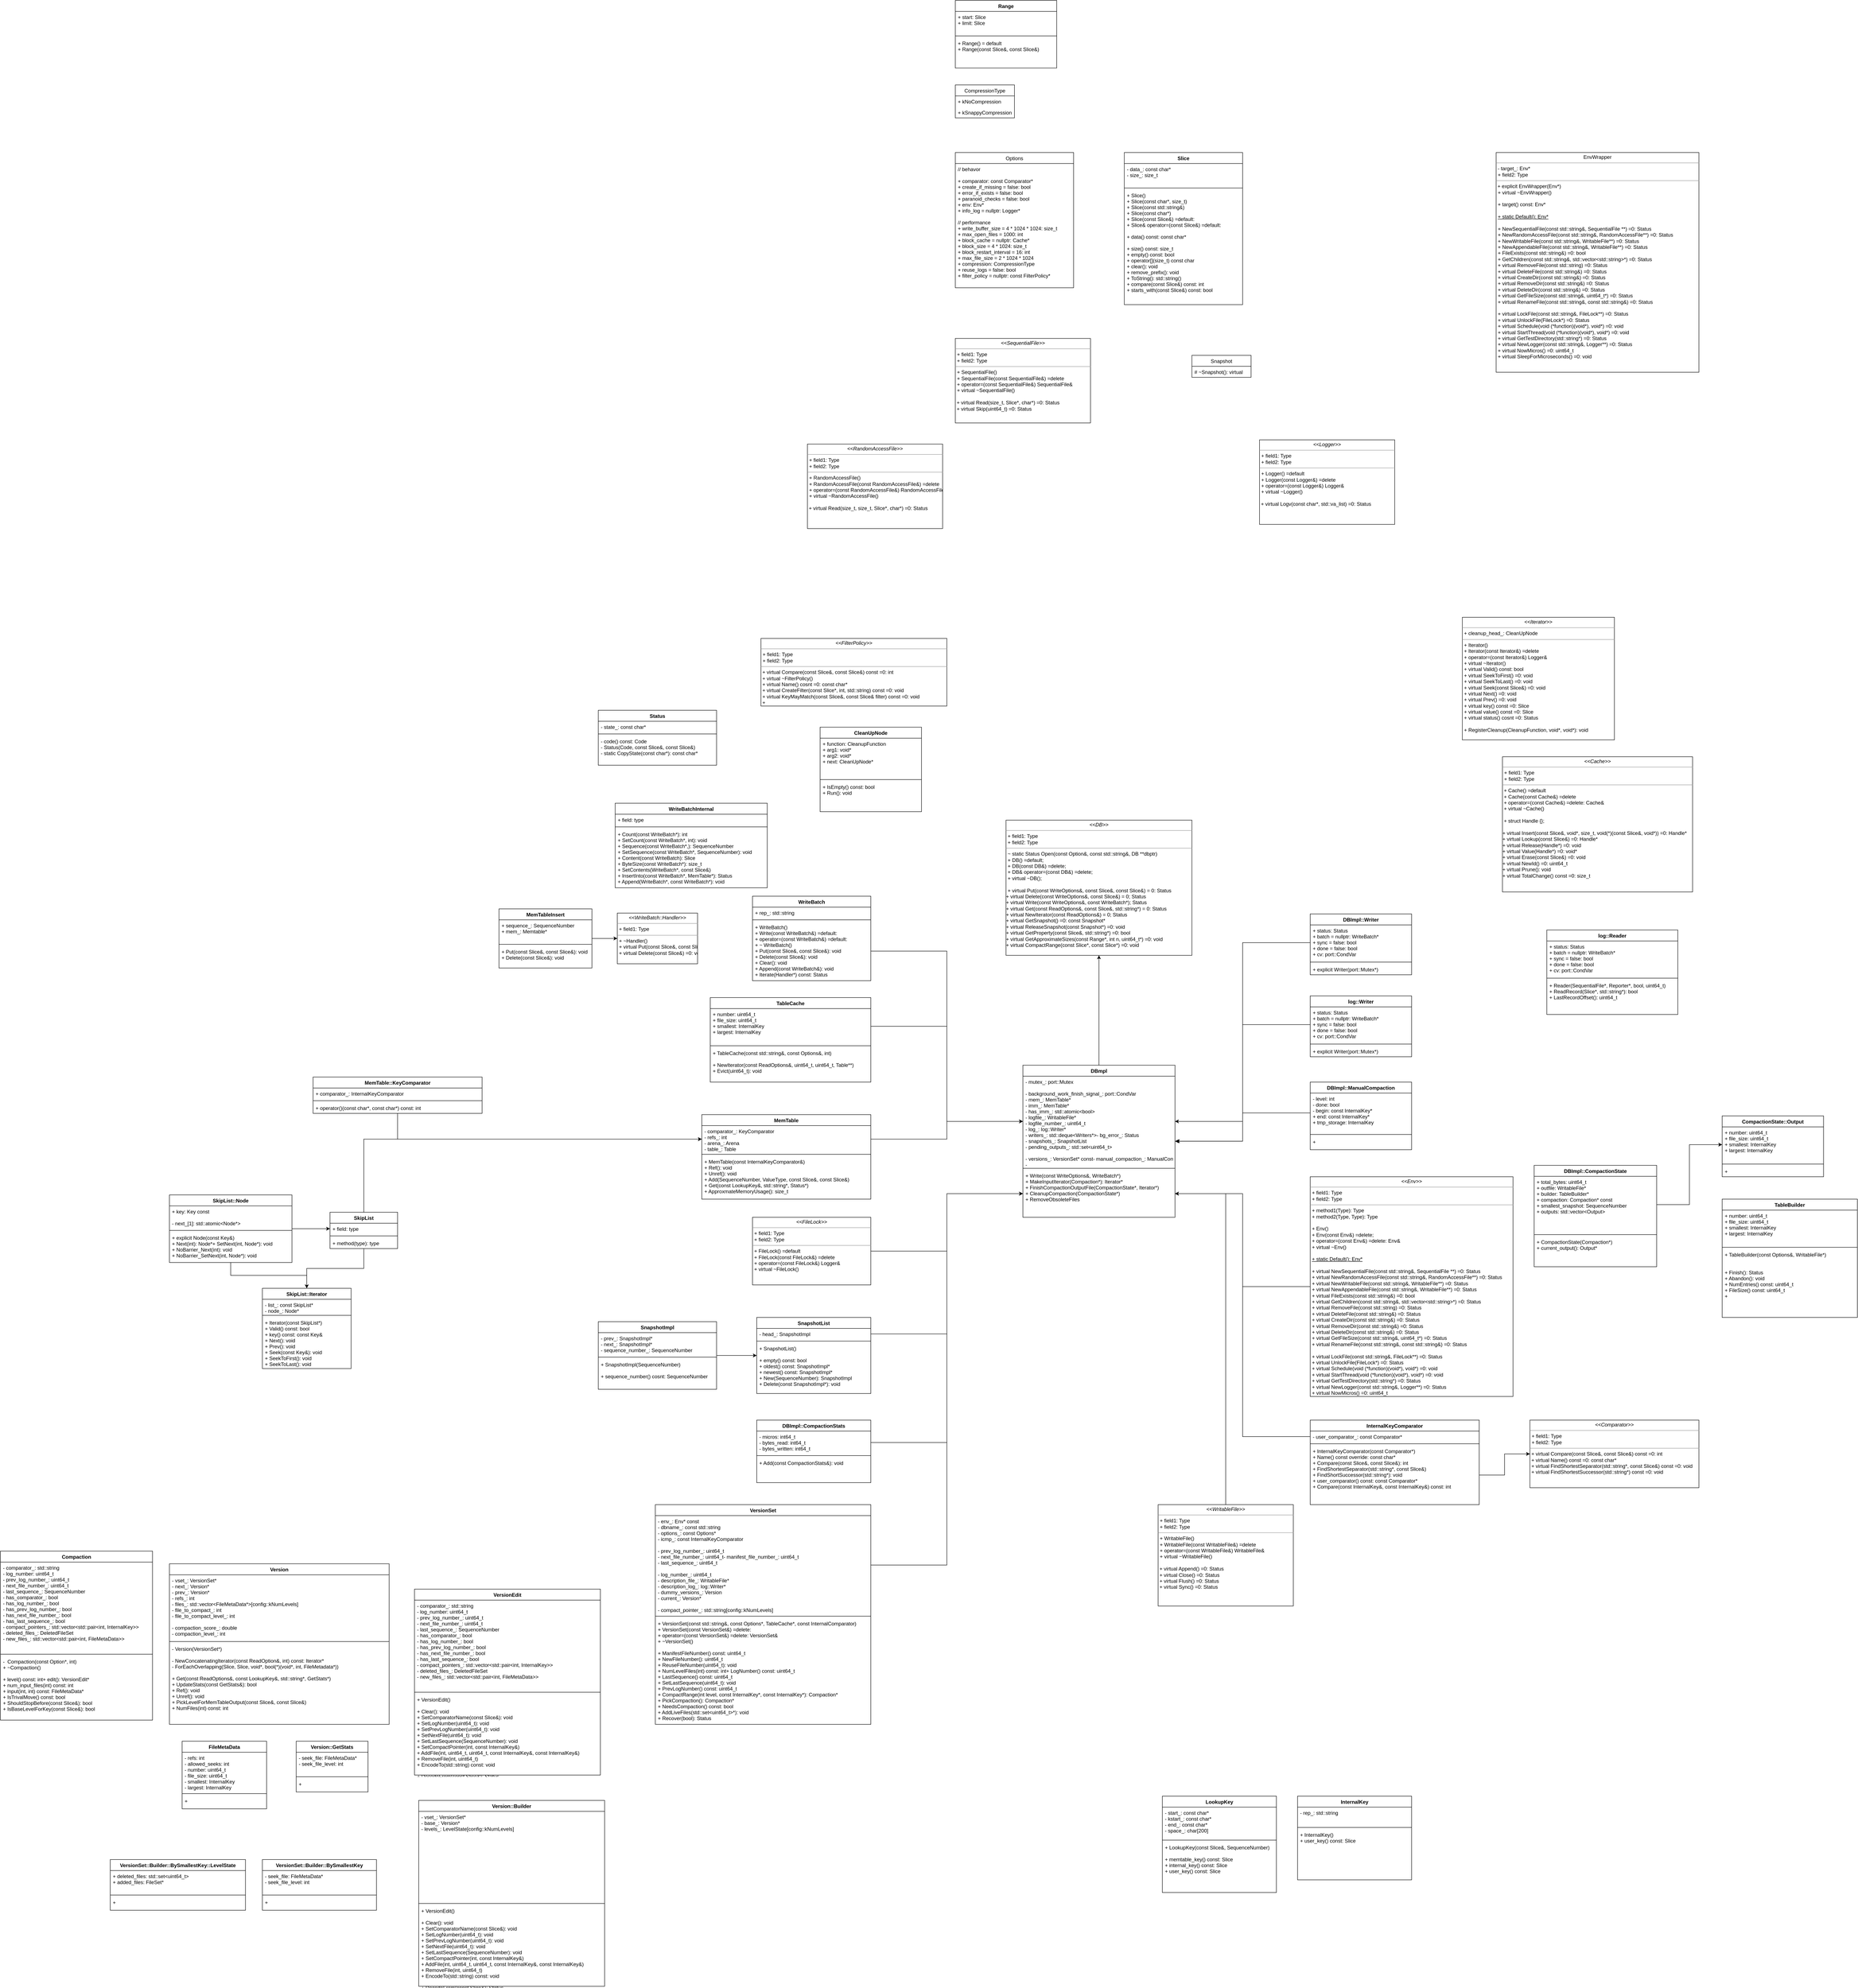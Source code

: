 <mxfile version="20.0.1" type="github">
  <diagram id="EeYemYDFPTXqTynd58sL" name="Page-1">
    <mxGraphModel dx="4009" dy="796" grid="1" gridSize="10" guides="1" tooltips="1" connect="1" arrows="1" fold="1" page="1" pageScale="1" pageWidth="850" pageHeight="1100" math="0" shadow="0">
      <root>
        <mxCell id="0" />
        <mxCell id="1" parent="0" />
        <mxCell id="X3R0SZMDiFQFNyOITrhu-1" value="Snapshot" style="swimlane;fontStyle=0;childLayout=stackLayout;horizontal=1;startSize=26;fillColor=none;horizontalStack=0;resizeParent=1;resizeParentMax=0;resizeLast=0;collapsible=1;marginBottom=0;" parent="1" vertex="1">
          <mxGeometry x="760" y="1120" width="140" height="52" as="geometry" />
        </mxCell>
        <mxCell id="X3R0SZMDiFQFNyOITrhu-2" value="# ~Snapshot(): virtual" style="text;strokeColor=none;fillColor=none;align=left;verticalAlign=top;spacingLeft=4;spacingRight=4;overflow=hidden;rotatable=0;points=[[0,0.5],[1,0.5]];portConstraint=eastwest;" parent="X3R0SZMDiFQFNyOITrhu-1" vertex="1">
          <mxGeometry y="26" width="140" height="26" as="geometry" />
        </mxCell>
        <mxCell id="X3R0SZMDiFQFNyOITrhu-5" value="Range" style="swimlane;fontStyle=1;align=center;verticalAlign=top;childLayout=stackLayout;horizontal=1;startSize=26;horizontalStack=0;resizeParent=1;resizeParentMax=0;resizeLast=0;collapsible=1;marginBottom=0;" parent="1" vertex="1">
          <mxGeometry x="200" y="280" width="240" height="160" as="geometry" />
        </mxCell>
        <mxCell id="X3R0SZMDiFQFNyOITrhu-6" value="+ start: Slice&#xa;+ limit: Slice&#xa;" style="text;strokeColor=none;fillColor=none;align=left;verticalAlign=top;spacingLeft=4;spacingRight=4;overflow=hidden;rotatable=0;points=[[0,0.5],[1,0.5]];portConstraint=eastwest;" parent="X3R0SZMDiFQFNyOITrhu-5" vertex="1">
          <mxGeometry y="26" width="240" height="54" as="geometry" />
        </mxCell>
        <mxCell id="X3R0SZMDiFQFNyOITrhu-7" value="" style="line;strokeWidth=1;fillColor=none;align=left;verticalAlign=middle;spacingTop=-1;spacingLeft=3;spacingRight=3;rotatable=0;labelPosition=right;points=[];portConstraint=eastwest;" parent="X3R0SZMDiFQFNyOITrhu-5" vertex="1">
          <mxGeometry y="80" width="240" height="8" as="geometry" />
        </mxCell>
        <mxCell id="X3R0SZMDiFQFNyOITrhu-8" value="+ Range() = default&#xa;+ Range(const Slice&amp;, const Slice&amp;)&#xa;" style="text;strokeColor=none;fillColor=none;align=left;verticalAlign=top;spacingLeft=4;spacingRight=4;overflow=hidden;rotatable=0;points=[[0,0.5],[1,0.5]];portConstraint=eastwest;" parent="X3R0SZMDiFQFNyOITrhu-5" vertex="1">
          <mxGeometry y="88" width="240" height="72" as="geometry" />
        </mxCell>
        <mxCell id="X3R0SZMDiFQFNyOITrhu-14" value="&lt;p style=&quot;margin:0px;margin-top:4px;text-align:center;&quot;&gt;&lt;i&gt;&amp;lt;&amp;lt;DB&amp;gt;&amp;gt;&lt;/i&gt;&lt;br&gt;&lt;/p&gt;&lt;hr size=&quot;1&quot;&gt;&lt;p style=&quot;margin:0px;margin-left:4px;&quot;&gt;+ field1: Type&lt;br&gt;+ field2: Type&lt;/p&gt;&lt;hr size=&quot;1&quot;&gt;&lt;p style=&quot;margin:0px;margin-left:4px;&quot;&gt;~ static Status Open(const Option&amp;amp;, const std::string&amp;amp;, DB **dbptr)&lt;/p&gt;&lt;p style=&quot;margin:0px;margin-left:4px;&quot;&gt;+ DB() =default;&lt;/p&gt;&lt;p style=&quot;margin:0px;margin-left:4px;&quot;&gt;+ DB(const DB&amp;amp;) =delete;&lt;/p&gt;&lt;p style=&quot;margin:0px;margin-left:4px;&quot;&gt;+ DB&amp;amp; operator=(const DB&amp;amp;) =delete;&lt;/p&gt;&lt;p style=&quot;margin:0px;margin-left:4px;&quot;&gt;+ virtual ~DB();&lt;/p&gt;&lt;p style=&quot;margin:0px;margin-left:4px;&quot;&gt;&lt;br&gt;&lt;/p&gt;&lt;p style=&quot;margin:0px;margin-left:4px;&quot;&gt;+ virtual Put(const WriteOptions&amp;amp;, const Slice&amp;amp;, const Slice&amp;amp;) = 0: Status&lt;/p&gt;&lt;div&gt;+ virtual Delete(const WriteOptions&amp;amp;, const Slice&amp;amp;) = 0; Status&lt;br&gt;&lt;/div&gt;&lt;div&gt;+ virtual Write(const WriteOptions&amp;amp;, const WriteBatch*); Status&lt;/div&gt;&lt;div&gt;+ virtual Get(const ReadOptions&amp;amp;, const Slice&amp;amp;, std::string*) = 0: Status&lt;/div&gt;&lt;div&gt;+ virtual NewIterator(const ReadOptions&amp;amp;) = 0; Status&lt;/div&gt;&lt;div&gt;+ virtual GetSnapshot() =0: const Snapshot*&lt;/div&gt;&lt;div&gt;+ virtual ReleaseSnapshot(const Snapshot*) =0: void&lt;/div&gt;&lt;div&gt;+ virtual GetProperty(const Slice&amp;amp;, std::string*) =0: bool&lt;/div&gt;&lt;div&gt;+ virtual GetApproximateSizes(const Range*, int n, uint64_t*) =0: void&lt;/div&gt;&lt;div&gt;+ virtual CompactRange(const Slice*, const Slice*) =0: void&lt;br&gt;&lt;/div&gt;" style="verticalAlign=top;align=left;overflow=fill;fontSize=12;fontFamily=Helvetica;html=1;" parent="1" vertex="1">
          <mxGeometry x="320" y="2220" width="440" height="320" as="geometry" />
        </mxCell>
        <mxCell id="X3R0SZMDiFQFNyOITrhu-15" value="CompressionType" style="swimlane;fontStyle=0;childLayout=stackLayout;horizontal=1;startSize=26;fillColor=none;horizontalStack=0;resizeParent=1;resizeParentMax=0;resizeLast=0;collapsible=1;marginBottom=0;" parent="1" vertex="1">
          <mxGeometry x="200" y="480" width="140" height="78" as="geometry" />
        </mxCell>
        <mxCell id="X3R0SZMDiFQFNyOITrhu-16" value="+ kNoCompression" style="text;strokeColor=none;fillColor=none;align=left;verticalAlign=top;spacingLeft=4;spacingRight=4;overflow=hidden;rotatable=0;points=[[0,0.5],[1,0.5]];portConstraint=eastwest;" parent="X3R0SZMDiFQFNyOITrhu-15" vertex="1">
          <mxGeometry y="26" width="140" height="26" as="geometry" />
        </mxCell>
        <mxCell id="X3R0SZMDiFQFNyOITrhu-18" value="+ kSnappyCompression" style="text;strokeColor=none;fillColor=none;align=left;verticalAlign=top;spacingLeft=4;spacingRight=4;overflow=hidden;rotatable=0;points=[[0,0.5],[1,0.5]];portConstraint=eastwest;" parent="X3R0SZMDiFQFNyOITrhu-15" vertex="1">
          <mxGeometry y="52" width="140" height="26" as="geometry" />
        </mxCell>
        <mxCell id="X3R0SZMDiFQFNyOITrhu-19" value="Options" style="swimlane;fontStyle=0;childLayout=stackLayout;horizontal=1;startSize=26;fillColor=none;horizontalStack=0;resizeParent=1;resizeParentMax=0;resizeLast=0;collapsible=1;marginBottom=0;" parent="1" vertex="1">
          <mxGeometry x="200" y="640" width="280" height="320" as="geometry" />
        </mxCell>
        <mxCell id="X3R0SZMDiFQFNyOITrhu-20" value="// behavor&#xa;&#xa;+ comparator: const Comparator*&#xa;+ create_if_missing = false: bool&#xa;+ error_if_exists = false: bool&#xa;+ paranoid_checks = false: bool&#xa;+ env: Env*&#xa;+ info_log = nullptr: Logger*&#xa;&#xa;// performance&#xa;+ write_buffer_size = 4 * 1024 * 1024: size_t&#xa;+ max_open_files = 1000: int&#xa;+ block_cache = nullptr: Cache*&#xa;+ block_size = 4 * 1024: size_t&#xa;+ block_restart_interval = 16: int&#xa;+ max_file_size = 2 * 1024 * 1024&#xa;+ compression: CompressionType&#xa;+ reuse_logs = false: bool&#xa;+ filter_policy = nullptr: const FilterPolicy*&#xa;" style="text;strokeColor=none;fillColor=none;align=left;verticalAlign=top;spacingLeft=4;spacingRight=4;overflow=hidden;rotatable=0;points=[[0,0.5],[1,0.5]];portConstraint=eastwest;" parent="X3R0SZMDiFQFNyOITrhu-19" vertex="1">
          <mxGeometry y="26" width="280" height="294" as="geometry" />
        </mxCell>
        <mxCell id="X3R0SZMDiFQFNyOITrhu-23" value="Slice" style="swimlane;fontStyle=1;align=center;verticalAlign=top;childLayout=stackLayout;horizontal=1;startSize=26;horizontalStack=0;resizeParent=1;resizeParentMax=0;resizeLast=0;collapsible=1;marginBottom=0;" parent="1" vertex="1">
          <mxGeometry x="600" y="640" width="280" height="360" as="geometry" />
        </mxCell>
        <mxCell id="X3R0SZMDiFQFNyOITrhu-24" value="- data_: const char*&#xa;- size_: size_t&#xa;" style="text;strokeColor=none;fillColor=none;align=left;verticalAlign=top;spacingLeft=4;spacingRight=4;overflow=hidden;rotatable=0;points=[[0,0.5],[1,0.5]];portConstraint=eastwest;" parent="X3R0SZMDiFQFNyOITrhu-23" vertex="1">
          <mxGeometry y="26" width="280" height="54" as="geometry" />
        </mxCell>
        <mxCell id="X3R0SZMDiFQFNyOITrhu-25" value="" style="line;strokeWidth=1;fillColor=none;align=left;verticalAlign=middle;spacingTop=-1;spacingLeft=3;spacingRight=3;rotatable=0;labelPosition=right;points=[];portConstraint=eastwest;" parent="X3R0SZMDiFQFNyOITrhu-23" vertex="1">
          <mxGeometry y="80" width="280" height="8" as="geometry" />
        </mxCell>
        <mxCell id="X3R0SZMDiFQFNyOITrhu-26" value="+ Slice()&#xa;+ Slice(const char*, size_t)&#xa;+ Slice(const std::string&amp;)&#xa;+ Slice(const char*)&#xa;+ Slice(const Slice&amp;) =default:&#xa;+ Slice&amp; operator=(const Slice&amp;) =default:&#xa;&#xa;+ data() const: const char* &#xa;&#xa;+ size() const: size_t&#xa;+ empty() const: bool&#xa;+ operator[](size_t) const char&#xa;+ clear(): void&#xa;+ remove_prefix(): void&#xa;+ ToString(): std::string()&#xa;+ compare(const Slice&amp;) const: int&#xa;+ starts_with(const Slice&amp;) const: bool&#xa;&#xa;" style="text;strokeColor=none;fillColor=none;align=left;verticalAlign=top;spacingLeft=4;spacingRight=4;overflow=hidden;rotatable=0;points=[[0,0.5],[1,0.5]];portConstraint=eastwest;" parent="X3R0SZMDiFQFNyOITrhu-23" vertex="1">
          <mxGeometry y="88" width="280" height="272" as="geometry" />
        </mxCell>
        <mxCell id="dqxAGnpXM77EKVzPfXeZ-156" style="edgeStyle=orthogonalEdgeStyle;rounded=0;orthogonalLoop=1;jettySize=auto;html=1;" edge="1" parent="1" source="X3R0SZMDiFQFNyOITrhu-31" target="dqxAGnpXM77EKVzPfXeZ-4">
          <mxGeometry relative="1" as="geometry" />
        </mxCell>
        <mxCell id="X3R0SZMDiFQFNyOITrhu-31" value="&lt;p style=&quot;margin:0px;margin-top:4px;text-align:center;&quot;&gt;&lt;i&gt;&amp;lt;&amp;lt;Env&amp;gt;&amp;gt;&lt;/i&gt;&lt;br&gt;&lt;/p&gt;&lt;hr size=&quot;1&quot;&gt;&lt;p style=&quot;margin:0px;margin-left:4px;&quot;&gt;+ field1: Type&lt;br&gt;+ field2: Type&lt;/p&gt;&lt;hr size=&quot;1&quot;&gt;&lt;p style=&quot;margin:0px;margin-left:4px;&quot;&gt;+ method1(Type): Type&lt;br&gt;+ method2(Type, Type): Type&lt;/p&gt;&lt;p style=&quot;margin:0px;margin-left:4px;&quot;&gt;&lt;br&gt;&lt;/p&gt;&lt;p style=&quot;margin:0px;margin-left:4px;&quot;&gt;+ Env()&lt;/p&gt;&lt;p style=&quot;margin:0px;margin-left:4px;&quot;&gt;+ Env(const Env&amp;amp;) =delete;&lt;/p&gt;&lt;p style=&quot;margin:0px;margin-left:4px;&quot;&gt;+ operator=(const Env&amp;amp;) =delete: Env&amp;amp;&lt;/p&gt;&lt;p style=&quot;margin:0px;margin-left:4px;&quot;&gt;+ virtual ~Env()&lt;/p&gt;&lt;p style=&quot;margin:0px;margin-left:4px;&quot;&gt;&lt;u&gt;&lt;br&gt;&lt;/u&gt;&lt;/p&gt;&lt;p style=&quot;margin:0px;margin-left:4px;&quot;&gt;&lt;u&gt;+ static Default(): Env*&lt;/u&gt;&lt;/p&gt;&lt;p style=&quot;margin:0px;margin-left:4px;&quot;&gt;&lt;u&gt;&lt;br&gt;&lt;/u&gt;&lt;/p&gt;&lt;p style=&quot;margin:0px;margin-left:4px;&quot;&gt;+ virtual NewSequentialFile(const std::string&amp;amp;, SequentialFile **) =0: Status&lt;/p&gt;&lt;p style=&quot;margin:0px;margin-left:4px;&quot;&gt;+ virtual NewRandomAccessFile(const std::string&amp;amp;, RandomAccessFile**) =0: Status&lt;u&gt;&lt;br&gt;&lt;/u&gt;&lt;/p&gt;&lt;p style=&quot;margin:0px;margin-left:4px;&quot;&gt;+ virtual NewWritableFile(const std::string&amp;amp;, WritableFile**) =0: Status&lt;/p&gt;&lt;p style=&quot;margin:0px;margin-left:4px;&quot;&gt;+ virtual NewAppendableFile(const std::string&amp;amp;, WritableFile**) =0: Status&lt;/p&gt;&lt;p style=&quot;margin:0px;margin-left:4px;&quot;&gt;+ virtual FileExists(const std::string&amp;amp;) =0: bool&lt;/p&gt;&lt;p style=&quot;margin:0px;margin-left:4px;&quot;&gt;+ virtual GetChildren(const std::string&amp;amp;, std::vector&amp;lt;std::string&amp;gt;*) =0: Status&lt;/p&gt;&lt;p style=&quot;margin:0px;margin-left:4px;&quot;&gt;+ virtual RemoveFile(const std::string) =0: Status&lt;/p&gt;&lt;p style=&quot;margin:0px;margin-left:4px;&quot;&gt;+ virtual DeleteFile(const std::string&amp;amp;) =0: Status&lt;/p&gt;&lt;p style=&quot;margin:0px;margin-left:4px;&quot;&gt;+ virtual CreateDir(const std::string&amp;amp;) =0: Status&lt;/p&gt;&lt;p style=&quot;margin:0px;margin-left:4px;&quot;&gt;+ virtual RemoveDir(const std::string&amp;amp;) =0: Status&lt;/p&gt;&lt;p style=&quot;margin:0px;margin-left:4px;&quot;&gt;+ virtual DeleteDir(const std::string&amp;amp;) =0: Status&lt;/p&gt;&lt;p style=&quot;margin:0px;margin-left:4px;&quot;&gt;+ virtual GetFileSize(const std::string&amp;amp;, uint64_t*) =0: Status&lt;/p&gt;&lt;p style=&quot;margin:0px;margin-left:4px;&quot;&gt;+ virtual RenameFile(const std::string&amp;amp;, const std::string&amp;amp;) =0: Status&lt;/p&gt;&lt;p style=&quot;margin:0px;margin-left:4px;&quot;&gt;&lt;br&gt;&lt;/p&gt;&lt;p style=&quot;margin:0px;margin-left:4px;&quot;&gt;+ virtual LockFile(const std::string&amp;amp;, FileLock**) =0: Status&lt;/p&gt;&lt;p style=&quot;margin:0px;margin-left:4px;&quot;&gt;+ virtual UnlockFile(FileLock*) =0: Status&lt;/p&gt;&lt;p style=&quot;margin:0px;margin-left:4px;&quot;&gt;+ virtual Schedule(void (*function)(void*), void*) =0: void&lt;/p&gt;&lt;p style=&quot;margin:0px;margin-left:4px;&quot;&gt;+ virtual StartThread(void (*function)(void*), void*) =0: void&lt;/p&gt;&lt;p style=&quot;margin:0px;margin-left:4px;&quot;&gt;+ virtual GetTestDirectory(std::string*) =0: Status&lt;/p&gt;&lt;p style=&quot;margin:0px;margin-left:4px;&quot;&gt;+ virtual NewLogger(const std::string&amp;amp;, Logger**) =0: Status&lt;/p&gt;&lt;p style=&quot;margin:0px;margin-left:4px;&quot;&gt;+ virtual NowMicros() =0: uint64_t&lt;/p&gt;&lt;p style=&quot;margin:0px;margin-left:4px;&quot;&gt;+ virtual SleepForMicroseconds() =0: void&lt;br&gt;&lt;/p&gt;" style="verticalAlign=top;align=left;overflow=fill;fontSize=12;fontFamily=Helvetica;html=1;" parent="1" vertex="1">
          <mxGeometry x="1040" y="3064" width="480" height="520" as="geometry" />
        </mxCell>
        <mxCell id="X3R0SZMDiFQFNyOITrhu-32" value="&lt;p style=&quot;margin:0px;margin-top:4px;text-align:center;&quot;&gt;&lt;i&gt;&amp;lt;&amp;lt;SequentialFile&amp;gt;&amp;gt;&lt;/i&gt;&lt;br&gt;&lt;/p&gt;&lt;hr size=&quot;1&quot;&gt;&lt;p style=&quot;margin:0px;margin-left:4px;&quot;&gt;+ field1: Type&lt;br&gt;+ field2: Type&lt;/p&gt;&lt;hr size=&quot;1&quot;&gt;&lt;p style=&quot;margin:0px;margin-left:4px;&quot;&gt;+ SequentialFile()&lt;/p&gt;&lt;p style=&quot;margin:0px;margin-left:4px;&quot;&gt;+ SequentialFile(const SequentialFile&amp;amp;) =delete&lt;/p&gt;&lt;p style=&quot;margin:0px;margin-left:4px;&quot;&gt;+ operator=(const SequentialFile&amp;amp;) SequentialFile&amp;amp;&lt;/p&gt;&lt;p style=&quot;margin:0px;margin-left:4px;&quot;&gt;+ virtual ~SequentialFile()&lt;/p&gt;&lt;p style=&quot;margin:0px;margin-left:4px;&quot;&gt;&lt;br&gt;&lt;/p&gt;&lt;div&gt;&amp;nbsp;+ virtual Read(size_t, Slice*, char*) =0: Status&lt;/div&gt;&lt;div&gt;&amp;nbsp;+ virtual Skip(uint64_t) =0: Status&lt;br&gt;&lt;/div&gt;" style="verticalAlign=top;align=left;overflow=fill;fontSize=12;fontFamily=Helvetica;html=1;" parent="1" vertex="1">
          <mxGeometry x="200" y="1080" width="320" height="200" as="geometry" />
        </mxCell>
        <mxCell id="X3R0SZMDiFQFNyOITrhu-33" value="&lt;p style=&quot;margin:0px;margin-top:4px;text-align:center;&quot;&gt;&lt;i&gt;&amp;lt;&amp;lt;RandomAccessFile&amp;gt;&amp;gt;&lt;/i&gt;&lt;br&gt;&lt;/p&gt;&lt;hr size=&quot;1&quot;&gt;&lt;p style=&quot;margin:0px;margin-left:4px;&quot;&gt;+ field1: Type&lt;br&gt;+ field2: Type&lt;/p&gt;&lt;hr size=&quot;1&quot;&gt;&lt;p style=&quot;margin:0px;margin-left:4px;&quot;&gt;+ RandomAccessFile()&lt;/p&gt;&lt;p style=&quot;margin:0px;margin-left:4px;&quot;&gt;+ RandomAccessFile(const RandomAccessFile&amp;amp;) =delete&lt;/p&gt;&lt;p style=&quot;margin:0px;margin-left:4px;&quot;&gt;+ operator=(const RandomAccessFile&amp;amp;) RandomAccessFile&amp;amp;&lt;/p&gt;&lt;p style=&quot;margin:0px;margin-left:4px;&quot;&gt;+ virtual ~RandomAccessFile()&lt;/p&gt;&lt;p style=&quot;margin:0px;margin-left:4px;&quot;&gt;&lt;br&gt;&lt;/p&gt;&lt;div&gt;&amp;nbsp;+ virtual Read(size_t, size_t, Slice*, char*) =0: Status&lt;/div&gt;" style="verticalAlign=top;align=left;overflow=fill;fontSize=12;fontFamily=Helvetica;html=1;" parent="1" vertex="1">
          <mxGeometry x="-150" y="1330" width="320" height="200" as="geometry" />
        </mxCell>
        <mxCell id="dqxAGnpXM77EKVzPfXeZ-172" style="edgeStyle=orthogonalEdgeStyle;rounded=0;orthogonalLoop=1;jettySize=auto;html=1;" edge="1" parent="1" source="X3R0SZMDiFQFNyOITrhu-53" target="dqxAGnpXM77EKVzPfXeZ-4">
          <mxGeometry relative="1" as="geometry" />
        </mxCell>
        <mxCell id="X3R0SZMDiFQFNyOITrhu-53" value="&lt;p style=&quot;margin:0px;margin-top:4px;text-align:center;&quot;&gt;&lt;i&gt;&amp;lt;&amp;lt;WritableFile&amp;gt;&amp;gt;&lt;/i&gt;&lt;br&gt;&lt;/p&gt;&lt;hr size=&quot;1&quot;&gt;&lt;p style=&quot;margin:0px;margin-left:4px;&quot;&gt;+ field1: Type&lt;br&gt;+ field2: Type&lt;/p&gt;&lt;hr size=&quot;1&quot;&gt;&lt;p style=&quot;margin:0px;margin-left:4px;&quot;&gt;+ WritableFile()&lt;/p&gt;&lt;p style=&quot;margin:0px;margin-left:4px;&quot;&gt;+ WritableFile(const WritableFile&amp;amp;) =delete&lt;/p&gt;&lt;p style=&quot;margin:0px;margin-left:4px;&quot;&gt;+ operator=(const WritableFile&amp;amp;) WritableFile&amp;amp;&lt;/p&gt;&lt;p style=&quot;margin:0px;margin-left:4px;&quot;&gt;+ virtual ~WritableFile()&lt;/p&gt;&lt;p style=&quot;margin:0px;margin-left:4px;&quot;&gt;&lt;br&gt;&lt;/p&gt;&lt;div&gt;&amp;nbsp;+ virtual Append() =0: Status&lt;/div&gt;&lt;div&gt;&amp;nbsp;+ virtual Close() =0: Status&lt;/div&gt;&lt;div&gt;&amp;nbsp;+ virtual Flush() =0: Status&lt;/div&gt;&lt;div&gt;&amp;nbsp;+ virtual Sync() =0: Status&lt;br&gt;&lt;/div&gt;" style="verticalAlign=top;align=left;overflow=fill;fontSize=12;fontFamily=Helvetica;html=1;" parent="1" vertex="1">
          <mxGeometry x="680" y="3840" width="320" height="240" as="geometry" />
        </mxCell>
        <mxCell id="X3R0SZMDiFQFNyOITrhu-54" value="&lt;p style=&quot;margin:0px;margin-top:4px;text-align:center;&quot;&gt;&lt;i&gt;&amp;lt;&amp;lt;Logger&amp;gt;&amp;gt;&lt;/i&gt;&lt;br&gt;&lt;/p&gt;&lt;hr size=&quot;1&quot;&gt;&lt;p style=&quot;margin:0px;margin-left:4px;&quot;&gt;+ field1: Type&lt;br&gt;+ field2: Type&lt;/p&gt;&lt;hr size=&quot;1&quot;&gt;&lt;p style=&quot;margin:0px;margin-left:4px;&quot;&gt;+ Logger() =default&lt;br&gt;&lt;/p&gt;&lt;p style=&quot;margin:0px;margin-left:4px;&quot;&gt;+ Logger(const Logger&amp;amp;) =delete&lt;/p&gt;&lt;p style=&quot;margin:0px;margin-left:4px;&quot;&gt;+ operator=(const Logger&amp;amp;) Logger&amp;amp;&lt;/p&gt;&lt;p style=&quot;margin:0px;margin-left:4px;&quot;&gt;+ virtual ~Logger()&lt;/p&gt;&lt;p style=&quot;margin:0px;margin-left:4px;&quot;&gt;&lt;br&gt;&lt;/p&gt;&lt;div&gt;&amp;nbsp;+ virtual Logv(const char*, std::va_list) =0: Status&lt;/div&gt;" style="verticalAlign=top;align=left;overflow=fill;fontSize=12;fontFamily=Helvetica;html=1;" parent="1" vertex="1">
          <mxGeometry x="920" y="1320" width="320" height="200" as="geometry" />
        </mxCell>
        <mxCell id="dqxAGnpXM77EKVzPfXeZ-162" style="edgeStyle=orthogonalEdgeStyle;rounded=0;orthogonalLoop=1;jettySize=auto;html=1;" edge="1" parent="1" source="X3R0SZMDiFQFNyOITrhu-55" target="dqxAGnpXM77EKVzPfXeZ-4">
          <mxGeometry relative="1" as="geometry" />
        </mxCell>
        <mxCell id="X3R0SZMDiFQFNyOITrhu-55" value="&lt;p style=&quot;margin:0px;margin-top:4px;text-align:center;&quot;&gt;&lt;i&gt;&amp;lt;&amp;lt;FileLock&amp;gt;&amp;gt;&lt;/i&gt;&lt;br&gt;&lt;/p&gt;&lt;hr size=&quot;1&quot;&gt;&lt;p style=&quot;margin:0px;margin-left:4px;&quot;&gt;+ field1: Type&lt;br&gt;+ field2: Type&lt;/p&gt;&lt;hr size=&quot;1&quot;&gt;&lt;p style=&quot;margin:0px;margin-left:4px;&quot;&gt;+ FileLock() =default&lt;br&gt;&lt;/p&gt;&lt;p style=&quot;margin:0px;margin-left:4px;&quot;&gt;+ FileLock(const FileLock&amp;amp;) =delete&lt;/p&gt;&lt;p style=&quot;margin:0px;margin-left:4px;&quot;&gt;+ operator=(const FileLock&amp;amp;) Logger&amp;amp;&lt;/p&gt;&lt;p style=&quot;margin:0px;margin-left:4px;&quot;&gt;+ virtual ~FileLock()&lt;/p&gt;" style="verticalAlign=top;align=left;overflow=fill;fontSize=12;fontFamily=Helvetica;html=1;" parent="1" vertex="1">
          <mxGeometry x="-280" y="3160" width="280" height="160" as="geometry" />
        </mxCell>
        <mxCell id="X3R0SZMDiFQFNyOITrhu-56" value="&lt;p style=&quot;margin:0px;margin-top:4px;text-align:center;&quot;&gt;EnvWrapper&lt;br&gt;&lt;/p&gt;&lt;hr size=&quot;1&quot;&gt;&lt;p style=&quot;margin:0px;margin-left:4px;&quot;&gt;- target_: Env*&lt;br&gt;+ field2: Type&lt;/p&gt;&lt;hr size=&quot;1&quot;&gt;&amp;nbsp;+ explicit EnvWrapper(Env*)&lt;p style=&quot;margin:0px;margin-left:4px;&quot;&gt;+ virtual ~EnvWrapper()&lt;/p&gt;&lt;p style=&quot;margin:0px;margin-left:4px;&quot;&gt;&lt;br&gt;&lt;/p&gt;&lt;p style=&quot;margin:0px;margin-left:4px;&quot;&gt;+ target() const: Env*&lt;br&gt;&lt;/p&gt;&lt;p style=&quot;margin:0px;margin-left:4px;&quot;&gt;&lt;u&gt;&lt;br&gt;&lt;/u&gt;&lt;/p&gt;&lt;p style=&quot;margin:0px;margin-left:4px;&quot;&gt;&lt;u&gt;+ static Default(): Env*&lt;/u&gt;&lt;/p&gt;&lt;p style=&quot;margin:0px;margin-left:4px;&quot;&gt;&lt;u&gt;&lt;br&gt;&lt;/u&gt;&lt;/p&gt;&lt;p style=&quot;margin:0px;margin-left:4px;&quot;&gt;+ NewSequentialFile(const std::string&amp;amp;, SequentialFile **) =0: Status&lt;/p&gt;&lt;p style=&quot;margin:0px;margin-left:4px;&quot;&gt;+ NewRandomAccessFile(const std::string&amp;amp;, RandomAccessFile**) =0: Status&lt;u&gt;&lt;br&gt;&lt;/u&gt;&lt;/p&gt;&lt;p style=&quot;margin:0px;margin-left:4px;&quot;&gt;+ NewWritableFile(const std::string&amp;amp;, WritableFile**) =0: Status&lt;/p&gt;&lt;p style=&quot;margin:0px;margin-left:4px;&quot;&gt;+ NewAppendableFile(const std::string&amp;amp;, WritableFile**) =0: Status&lt;/p&gt;&lt;p style=&quot;margin:0px;margin-left:4px;&quot;&gt;+ FileExists(const std::string&amp;amp;) =0: bool&lt;/p&gt;&lt;p style=&quot;margin:0px;margin-left:4px;&quot;&gt;+ GetChildren(const std::string&amp;amp;, std::vector&amp;lt;std::string&amp;gt;*) =0: Status&lt;/p&gt;&lt;p style=&quot;margin:0px;margin-left:4px;&quot;&gt;+ virtual RemoveFile(const std::string) =0: Status&lt;/p&gt;&lt;p style=&quot;margin:0px;margin-left:4px;&quot;&gt;+ virtual DeleteFile(const std::string&amp;amp;) =0: Status&lt;/p&gt;&lt;p style=&quot;margin:0px;margin-left:4px;&quot;&gt;+ virtual CreateDir(const std::string&amp;amp;) =0: Status&lt;/p&gt;&lt;p style=&quot;margin:0px;margin-left:4px;&quot;&gt;+ virtual RemoveDir(const std::string&amp;amp;) =0: Status&lt;/p&gt;&lt;p style=&quot;margin:0px;margin-left:4px;&quot;&gt;+ virtual DeleteDir(const std::string&amp;amp;) =0: Status&lt;/p&gt;&lt;p style=&quot;margin:0px;margin-left:4px;&quot;&gt;+ virtual GetFileSize(const std::string&amp;amp;, uint64_t*) =0: Status&lt;/p&gt;&lt;p style=&quot;margin:0px;margin-left:4px;&quot;&gt;+ virtual RenameFile(const std::string&amp;amp;, const std::string&amp;amp;) =0: Status&lt;/p&gt;&lt;p style=&quot;margin:0px;margin-left:4px;&quot;&gt;&lt;br&gt;&lt;/p&gt;&lt;p style=&quot;margin:0px;margin-left:4px;&quot;&gt;+ virtual LockFile(const std::string&amp;amp;, FileLock**) =0: Status&lt;/p&gt;&lt;p style=&quot;margin:0px;margin-left:4px;&quot;&gt;+ virtual UnlockFile(FileLock*) =0: Status&lt;/p&gt;&lt;p style=&quot;margin:0px;margin-left:4px;&quot;&gt;+ virtual Schedule(void (*function)(void*), void*) =0: void&lt;/p&gt;&lt;p style=&quot;margin:0px;margin-left:4px;&quot;&gt;+ virtual StartThread(void (*function)(void*), void*) =0: void&lt;/p&gt;&lt;p style=&quot;margin:0px;margin-left:4px;&quot;&gt;+ virtual GetTestDirectory(std::string*) =0: Status&lt;/p&gt;&lt;p style=&quot;margin:0px;margin-left:4px;&quot;&gt;+ virtual NewLogger(const std::string&amp;amp;, Logger**) =0: Status&lt;/p&gt;&lt;p style=&quot;margin:0px;margin-left:4px;&quot;&gt;+ virtual NowMicros() =0: uint64_t&lt;/p&gt;&lt;p style=&quot;margin:0px;margin-left:4px;&quot;&gt;+ virtual SleepForMicroseconds() =0: void&lt;br&gt;&lt;/p&gt;" style="verticalAlign=top;align=left;overflow=fill;fontSize=12;fontFamily=Helvetica;html=1;" parent="1" vertex="1">
          <mxGeometry x="1480" y="640" width="480" height="520" as="geometry" />
        </mxCell>
        <mxCell id="X3R0SZMDiFQFNyOITrhu-58" value="&lt;p style=&quot;margin:0px;margin-top:4px;text-align:center;&quot;&gt;&lt;i&gt;&amp;lt;&amp;lt;FilterPolicy&amp;gt;&amp;gt;&lt;/i&gt;&lt;br&gt;&lt;/p&gt;&lt;hr size=&quot;1&quot;&gt;&lt;p style=&quot;margin:0px;margin-left:4px;&quot;&gt;+ field1: Type&lt;br&gt;+ field2: Type&lt;/p&gt;&lt;hr size=&quot;1&quot;&gt;&lt;div&gt;&amp;nbsp;+ virtual Compare(const Slice&amp;amp;, const Slice&amp;amp;) const =0: int&lt;/div&gt;&lt;div&gt;&amp;nbsp;+ virtual ~FilterPolicy()&lt;/div&gt;&lt;div&gt;&amp;nbsp;+ virtual Name() cosnt =0: const char*&lt;/div&gt;&lt;div&gt;&amp;nbsp;+ virtual CreateFilter(const Slice*, int, std::string) const =0: void&lt;/div&gt;&lt;div&gt;&amp;nbsp;+ virtual KeyMayMatch(const Slice&amp;amp;, const Slice&amp;amp; filter) const =0: void&lt;/div&gt;&lt;div&gt;&amp;nbsp;+ &lt;br&gt;&lt;/div&gt;" style="verticalAlign=top;align=left;overflow=fill;fontSize=12;fontFamily=Helvetica;html=1;" parent="1" vertex="1">
          <mxGeometry x="-260" y="1790" width="440" height="160" as="geometry" />
        </mxCell>
        <mxCell id="X3R0SZMDiFQFNyOITrhu-59" value="&lt;p style=&quot;margin:0px;margin-top:4px;text-align:center;&quot;&gt;&amp;lt;&amp;lt;&lt;i&gt;Iterator&lt;/i&gt;&amp;gt;&amp;gt;&lt;br&gt;&lt;/p&gt;&lt;hr size=&quot;1&quot;&gt;&lt;p style=&quot;margin:0px;margin-left:4px;&quot;&gt;+ cleanup_head_: CleanUpNode&lt;br&gt;&lt;/p&gt;&lt;hr size=&quot;1&quot;&gt;&lt;p style=&quot;margin:0px;margin-left:4px;&quot;&gt;+ Iterator()&lt;br&gt;&lt;/p&gt;&lt;p style=&quot;margin:0px;margin-left:4px;&quot;&gt;+ Iterator(const Iterator&amp;amp;) =delete&lt;/p&gt;&lt;p style=&quot;margin:0px;margin-left:4px;&quot;&gt;+ operator=(const Iterator&amp;amp;) Logger&amp;amp;&lt;/p&gt;&lt;p style=&quot;margin:0px;margin-left:4px;&quot;&gt;+ virtual ~Iterator()&lt;/p&gt;&lt;p style=&quot;margin:0px;margin-left:4px;&quot;&gt;+ virtual Valid() const: bool&lt;/p&gt;&lt;p style=&quot;margin:0px;margin-left:4px;&quot;&gt;+ virtual SeekToFirst() =0: void&lt;/p&gt;&lt;p style=&quot;margin:0px;margin-left:4px;&quot;&gt;+ virtual SeekToLast() =0: void&lt;/p&gt;&lt;p style=&quot;margin:0px;margin-left:4px;&quot;&gt;+ virtual Seek(const Slice&amp;amp;) =0: void&lt;/p&gt;&lt;p style=&quot;margin:0px;margin-left:4px;&quot;&gt;+ virtual Next() =0: void&lt;/p&gt;&lt;p style=&quot;margin:0px;margin-left:4px;&quot;&gt;+ virtual Prev() =0: void&lt;/p&gt;&lt;p style=&quot;margin:0px;margin-left:4px;&quot;&gt;+ virtual key() const =0: Slice&lt;/p&gt;&lt;p style=&quot;margin:0px;margin-left:4px;&quot;&gt;+ virtual value() const =0: Slice&lt;/p&gt;&lt;p style=&quot;margin:0px;margin-left:4px;&quot;&gt;+ virtual status() cosnt =0: Status&lt;/p&gt;&lt;p style=&quot;margin:0px;margin-left:4px;&quot;&gt;&lt;br&gt;&lt;/p&gt;&lt;p style=&quot;margin:0px;margin-left:4px;&quot;&gt;+ RegisterCleanup(CleanupFunction, void*, void*): void&lt;br&gt;&lt;/p&gt;" style="verticalAlign=top;align=left;overflow=fill;fontSize=12;fontFamily=Helvetica;html=1;" parent="1" vertex="1">
          <mxGeometry x="1400" y="1740" width="360" height="290" as="geometry" />
        </mxCell>
        <mxCell id="X3R0SZMDiFQFNyOITrhu-60" value="CleanUpNode" style="swimlane;fontStyle=1;align=center;verticalAlign=top;childLayout=stackLayout;horizontal=1;startSize=26;horizontalStack=0;resizeParent=1;resizeParentMax=0;resizeLast=0;collapsible=1;marginBottom=0;" parent="1" vertex="1">
          <mxGeometry x="-120" y="2000" width="240" height="200" as="geometry" />
        </mxCell>
        <mxCell id="X3R0SZMDiFQFNyOITrhu-61" value="+ function: CleanupFunction&#xa;+ arg1: void*&#xa;+ arg2: void*&#xa;+ next: CleanUpNode*&#xa;" style="text;strokeColor=none;fillColor=none;align=left;verticalAlign=top;spacingLeft=4;spacingRight=4;overflow=hidden;rotatable=0;points=[[0,0.5],[1,0.5]];portConstraint=eastwest;" parent="X3R0SZMDiFQFNyOITrhu-60" vertex="1">
          <mxGeometry y="26" width="240" height="94" as="geometry" />
        </mxCell>
        <mxCell id="X3R0SZMDiFQFNyOITrhu-62" value="" style="line;strokeWidth=1;fillColor=none;align=left;verticalAlign=middle;spacingTop=-1;spacingLeft=3;spacingRight=3;rotatable=0;labelPosition=right;points=[];portConstraint=eastwest;" parent="X3R0SZMDiFQFNyOITrhu-60" vertex="1">
          <mxGeometry y="120" width="240" height="8" as="geometry" />
        </mxCell>
        <mxCell id="X3R0SZMDiFQFNyOITrhu-63" value="+ IsEmpty() const: bool&#xa;+ Run(): void&#xa;" style="text;strokeColor=none;fillColor=none;align=left;verticalAlign=top;spacingLeft=4;spacingRight=4;overflow=hidden;rotatable=0;points=[[0,0.5],[1,0.5]];portConstraint=eastwest;" parent="X3R0SZMDiFQFNyOITrhu-60" vertex="1">
          <mxGeometry y="128" width="240" height="72" as="geometry" />
        </mxCell>
        <mxCell id="X3R0SZMDiFQFNyOITrhu-64" value="&lt;p style=&quot;margin:0px;margin-top:4px;text-align:center;&quot;&gt;&lt;i&gt;&amp;lt;&amp;lt;Cache&amp;gt;&amp;gt;&lt;/i&gt;&lt;br&gt;&lt;/p&gt;&lt;hr size=&quot;1&quot;&gt;&lt;p style=&quot;margin:0px;margin-left:4px;&quot;&gt;+ field1: Type&lt;br&gt;+ field2: Type&lt;/p&gt;&lt;hr size=&quot;1&quot;&gt;&lt;div&gt;&amp;nbsp;+ Cache() =default&lt;/div&gt;&lt;div&gt;&amp;nbsp;+ Cache(const Cache&amp;amp;) =delete&lt;/div&gt;&lt;div&gt;&amp;nbsp;+ operator=(const Cache&amp;amp;) =delete: Cache&amp;amp;&lt;/div&gt;&lt;div&gt;&amp;nbsp;+ virtual ~Cache()&lt;/div&gt;&lt;div&gt;&lt;br&gt;&lt;/div&gt;&lt;div&gt;&amp;nbsp;+ struct Handle {};&lt;/div&gt;&lt;div&gt;&lt;br&gt;&lt;/div&gt;&lt;div&gt;+ virtual Insert(const Slice&amp;amp;, void*, size_t, void(*)(const Slice&amp;amp;, void*)) =0: Handle*&lt;/div&gt;&lt;div&gt;+ virtual Lookup(const Slice&amp;amp;) =0: Handle*&lt;/div&gt;&lt;div&gt;+ virtual Release(Handle*) =0: void&lt;/div&gt;&lt;div&gt;+ virtual Value(Handle*) =0: void*&lt;/div&gt;&lt;div&gt;+ virtual Erase(const Slice&amp;amp;) =0: void&lt;/div&gt;&lt;div&gt;+ virtual NewId() =0: uint64_t&lt;/div&gt;&lt;div&gt;+ virtual Prune(): void&lt;/div&gt;&lt;div&gt;+ virtual TotalChange() const =0: size_t&lt;br&gt;&lt;/div&gt;&lt;div&gt;&lt;br&gt;&lt;/div&gt;" style="verticalAlign=top;align=left;overflow=fill;fontSize=12;fontFamily=Helvetica;html=1;" parent="1" vertex="1">
          <mxGeometry x="1495" y="2070" width="450" height="320" as="geometry" />
        </mxCell>
        <mxCell id="X3R0SZMDiFQFNyOITrhu-65" value="Status" style="swimlane;fontStyle=1;align=center;verticalAlign=top;childLayout=stackLayout;horizontal=1;startSize=26;horizontalStack=0;resizeParent=1;resizeParentMax=0;resizeLast=0;collapsible=1;marginBottom=0;" parent="1" vertex="1">
          <mxGeometry x="-645" y="1960" width="280" height="130" as="geometry" />
        </mxCell>
        <mxCell id="X3R0SZMDiFQFNyOITrhu-66" value="- state_: const char*" style="text;strokeColor=none;fillColor=none;align=left;verticalAlign=top;spacingLeft=4;spacingRight=4;overflow=hidden;rotatable=0;points=[[0,0.5],[1,0.5]];portConstraint=eastwest;" parent="X3R0SZMDiFQFNyOITrhu-65" vertex="1">
          <mxGeometry y="26" width="280" height="26" as="geometry" />
        </mxCell>
        <mxCell id="X3R0SZMDiFQFNyOITrhu-67" value="" style="line;strokeWidth=1;fillColor=none;align=left;verticalAlign=middle;spacingTop=-1;spacingLeft=3;spacingRight=3;rotatable=0;labelPosition=right;points=[];portConstraint=eastwest;" parent="X3R0SZMDiFQFNyOITrhu-65" vertex="1">
          <mxGeometry y="52" width="280" height="8" as="geometry" />
        </mxCell>
        <mxCell id="X3R0SZMDiFQFNyOITrhu-68" value="- code() const: Code&#xa;- Status(Code, const Slice&amp;, const Slice&amp;)&#xa;- static CopyState(const char*): const char*&#xa;" style="text;strokeColor=none;fillColor=none;align=left;verticalAlign=top;spacingLeft=4;spacingRight=4;overflow=hidden;rotatable=0;points=[[0,0.5],[1,0.5]];portConstraint=eastwest;fontStyle=0" parent="X3R0SZMDiFQFNyOITrhu-65" vertex="1">
          <mxGeometry y="60" width="280" height="70" as="geometry" />
        </mxCell>
        <mxCell id="dqxAGnpXM77EKVzPfXeZ-99" style="edgeStyle=orthogonalEdgeStyle;rounded=0;orthogonalLoop=1;jettySize=auto;html=1;entryX=0.5;entryY=1;entryDx=0;entryDy=0;" edge="1" parent="1" source="dqxAGnpXM77EKVzPfXeZ-1" target="X3R0SZMDiFQFNyOITrhu-14">
          <mxGeometry relative="1" as="geometry" />
        </mxCell>
        <mxCell id="dqxAGnpXM77EKVzPfXeZ-1" value="DBmpl" style="swimlane;fontStyle=1;align=center;verticalAlign=top;childLayout=stackLayout;horizontal=1;startSize=26;horizontalStack=0;resizeParent=1;resizeParentMax=0;resizeLast=0;collapsible=1;marginBottom=0;" vertex="1" parent="1">
          <mxGeometry x="360" y="2800" width="360" height="360" as="geometry" />
        </mxCell>
        <mxCell id="dqxAGnpXM77EKVzPfXeZ-2" value="- mutex_: port::Mutex&#xa;&#xa;- background_work_finish_signal_: port::CondVar&#xa;- mem_: MemTable*&#xa;- imm_: MemTable*&#xa;- has_imm_: std::atomic&lt;bool&gt;&#xa;- logfile_: WritableFile*&#xa;- logfile_number_: uint64_t&#xa;- log_: log::Writer*&#xa;- writers_: std::deque&lt;Writers*&gt;- bg_error_: Status&#xa;- snapshots_: SnapshotList&#xa;- pending_outputs_: std::set&lt;uint64_t&gt;&#xa;&#xa;- versions_: VersionSet* const- manual_compaction_: ManualCompaction*&#xa;- &#xa;" style="text;strokeColor=none;fillColor=none;align=left;verticalAlign=top;spacingLeft=4;spacingRight=4;overflow=hidden;rotatable=0;points=[[0,0.5],[1,0.5]];portConstraint=eastwest;" vertex="1" parent="dqxAGnpXM77EKVzPfXeZ-1">
          <mxGeometry y="26" width="360" height="214" as="geometry" />
        </mxCell>
        <mxCell id="dqxAGnpXM77EKVzPfXeZ-3" value="" style="line;strokeWidth=1;fillColor=none;align=left;verticalAlign=middle;spacingTop=-1;spacingLeft=3;spacingRight=3;rotatable=0;labelPosition=right;points=[];portConstraint=eastwest;" vertex="1" parent="dqxAGnpXM77EKVzPfXeZ-1">
          <mxGeometry y="240" width="360" height="8" as="geometry" />
        </mxCell>
        <mxCell id="dqxAGnpXM77EKVzPfXeZ-4" value="+ Write(const WriteOptions&amp;, WriteBatch*)&#xa;+ MakeInputIterator(Compaction*): Iterator*&#xa;+ FinishCompactionOutputFile(CompactionState*, Iterator*)&#xa;+ CleanupCompaction(CompactionState*)&#xa;+ RemoveObsoleteFiles&#xa;" style="text;strokeColor=none;fillColor=none;align=left;verticalAlign=top;spacingLeft=4;spacingRight=4;overflow=hidden;rotatable=0;points=[[0,0.5],[1,0.5]];portConstraint=eastwest;" vertex="1" parent="dqxAGnpXM77EKVzPfXeZ-1">
          <mxGeometry y="248" width="360" height="112" as="geometry" />
        </mxCell>
        <mxCell id="dqxAGnpXM77EKVzPfXeZ-5" value="DBImpl::Writer" style="swimlane;fontStyle=1;align=center;verticalAlign=top;childLayout=stackLayout;horizontal=1;startSize=26;horizontalStack=0;resizeParent=1;resizeParentMax=0;resizeLast=0;collapsible=1;marginBottom=0;" vertex="1" parent="1">
          <mxGeometry x="1040" y="2442" width="240" height="144" as="geometry" />
        </mxCell>
        <mxCell id="dqxAGnpXM77EKVzPfXeZ-6" value="+ status: Status&#xa;+ batch = nullptr: WriteBatch*&#xa;+ sync = false: bool&#xa;+ done = false: bool&#xa;+ cv: port::CondVar&#xa;" style="text;align=left;verticalAlign=top;spacingLeft=4;spacingRight=4;overflow=hidden;rotatable=0;points=[[0,0.5],[1,0.5]];portConstraint=eastwest;" vertex="1" parent="dqxAGnpXM77EKVzPfXeZ-5">
          <mxGeometry y="26" width="240" height="84" as="geometry" />
        </mxCell>
        <mxCell id="dqxAGnpXM77EKVzPfXeZ-7" value="" style="line;strokeWidth=1;fillColor=none;align=left;verticalAlign=middle;spacingTop=-1;spacingLeft=3;spacingRight=3;rotatable=0;labelPosition=right;points=[];portConstraint=eastwest;" vertex="1" parent="dqxAGnpXM77EKVzPfXeZ-5">
          <mxGeometry y="110" width="240" height="8" as="geometry" />
        </mxCell>
        <mxCell id="dqxAGnpXM77EKVzPfXeZ-8" value="+ explicit Writer(port::Mutex*)" style="text;strokeColor=none;fillColor=none;align=left;verticalAlign=top;spacingLeft=4;spacingRight=4;overflow=hidden;rotatable=0;points=[[0,0.5],[1,0.5]];portConstraint=eastwest;" vertex="1" parent="dqxAGnpXM77EKVzPfXeZ-5">
          <mxGeometry y="118" width="240" height="26" as="geometry" />
        </mxCell>
        <mxCell id="dqxAGnpXM77EKVzPfXeZ-21" style="edgeStyle=orthogonalEdgeStyle;rounded=0;orthogonalLoop=1;jettySize=auto;html=1;entryX=1;entryY=0.5;entryDx=0;entryDy=0;" edge="1" parent="1" source="dqxAGnpXM77EKVzPfXeZ-6" target="dqxAGnpXM77EKVzPfXeZ-1">
          <mxGeometry relative="1" as="geometry" />
        </mxCell>
        <mxCell id="dqxAGnpXM77EKVzPfXeZ-22" value="log::Writer" style="swimlane;fontStyle=1;align=center;verticalAlign=top;childLayout=stackLayout;horizontal=1;startSize=26;horizontalStack=0;resizeParent=1;resizeParentMax=0;resizeLast=0;collapsible=1;marginBottom=0;" vertex="1" parent="1">
          <mxGeometry x="1040" y="2636" width="240" height="144" as="geometry" />
        </mxCell>
        <mxCell id="dqxAGnpXM77EKVzPfXeZ-23" value="+ status: Status&#xa;+ batch = nullptr: WriteBatch*&#xa;+ sync = false: bool&#xa;+ done = false: bool&#xa;+ cv: port::CondVar&#xa;" style="text;strokeColor=none;fillColor=none;align=left;verticalAlign=top;spacingLeft=4;spacingRight=4;overflow=hidden;rotatable=0;points=[[0,0.5],[1,0.5]];portConstraint=eastwest;" vertex="1" parent="dqxAGnpXM77EKVzPfXeZ-22">
          <mxGeometry y="26" width="240" height="84" as="geometry" />
        </mxCell>
        <mxCell id="dqxAGnpXM77EKVzPfXeZ-24" value="" style="line;strokeWidth=1;fillColor=none;align=left;verticalAlign=middle;spacingTop=-1;spacingLeft=3;spacingRight=3;rotatable=0;labelPosition=right;points=[];portConstraint=eastwest;" vertex="1" parent="dqxAGnpXM77EKVzPfXeZ-22">
          <mxGeometry y="110" width="240" height="8" as="geometry" />
        </mxCell>
        <mxCell id="dqxAGnpXM77EKVzPfXeZ-25" value="+ explicit Writer(port::Mutex*)" style="text;strokeColor=none;fillColor=none;align=left;verticalAlign=top;spacingLeft=4;spacingRight=4;overflow=hidden;rotatable=0;points=[[0,0.5],[1,0.5]];portConstraint=eastwest;" vertex="1" parent="dqxAGnpXM77EKVzPfXeZ-22">
          <mxGeometry y="118" width="240" height="26" as="geometry" />
        </mxCell>
        <mxCell id="dqxAGnpXM77EKVzPfXeZ-26" value="WriteBatch" style="swimlane;fontStyle=1;align=center;verticalAlign=top;childLayout=stackLayout;horizontal=1;startSize=26;horizontalStack=0;resizeParent=1;resizeParentMax=0;resizeLast=0;collapsible=1;marginBottom=0;" vertex="1" parent="1">
          <mxGeometry x="-280" y="2400" width="280" height="200" as="geometry" />
        </mxCell>
        <mxCell id="dqxAGnpXM77EKVzPfXeZ-27" value="+ rep_: std::string" style="text;strokeColor=none;fillColor=none;align=left;verticalAlign=top;spacingLeft=4;spacingRight=4;overflow=hidden;rotatable=0;points=[[0,0.5],[1,0.5]];portConstraint=eastwest;" vertex="1" parent="dqxAGnpXM77EKVzPfXeZ-26">
          <mxGeometry y="26" width="280" height="26" as="geometry" />
        </mxCell>
        <mxCell id="dqxAGnpXM77EKVzPfXeZ-28" value="" style="line;strokeWidth=1;fillColor=none;align=left;verticalAlign=middle;spacingTop=-1;spacingLeft=3;spacingRight=3;rotatable=0;labelPosition=right;points=[];portConstraint=eastwest;" vertex="1" parent="dqxAGnpXM77EKVzPfXeZ-26">
          <mxGeometry y="52" width="280" height="8" as="geometry" />
        </mxCell>
        <mxCell id="dqxAGnpXM77EKVzPfXeZ-29" value="+ WriteBatch()&#xa;+ Write(const WriteBatch&amp;) =default:&#xa;+ operator=(const WriteBatch&amp;) =default:&#xa;+ ~ WriteBatch()&#xa;+ Put(const Slice&amp;, const Slice&amp;): void&#xa;+ Delete(const Slice&amp;): void&#xa;+ Clear(): void&#xa;+ Append(const WriteBatch&amp;): void&#xa;+ Iterate(Handler*) const: Status&#xa;" style="text;strokeColor=none;fillColor=none;align=left;verticalAlign=top;spacingLeft=4;spacingRight=4;overflow=hidden;rotatable=0;points=[[0,0.5],[1,0.5]];portConstraint=eastwest;" vertex="1" parent="dqxAGnpXM77EKVzPfXeZ-26">
          <mxGeometry y="60" width="280" height="140" as="geometry" />
        </mxCell>
        <mxCell id="dqxAGnpXM77EKVzPfXeZ-30" value="WriteBatchInternal" style="swimlane;fontStyle=1;align=center;verticalAlign=top;childLayout=stackLayout;horizontal=1;startSize=26;horizontalStack=0;resizeParent=1;resizeParentMax=0;resizeLast=0;collapsible=1;marginBottom=0;" vertex="1" parent="1">
          <mxGeometry x="-605" y="2180" width="360" height="200" as="geometry" />
        </mxCell>
        <mxCell id="dqxAGnpXM77EKVzPfXeZ-31" value="+ field: type" style="text;strokeColor=none;fillColor=none;align=left;verticalAlign=top;spacingLeft=4;spacingRight=4;overflow=hidden;rotatable=0;points=[[0,0.5],[1,0.5]];portConstraint=eastwest;" vertex="1" parent="dqxAGnpXM77EKVzPfXeZ-30">
          <mxGeometry y="26" width="360" height="26" as="geometry" />
        </mxCell>
        <mxCell id="dqxAGnpXM77EKVzPfXeZ-32" value="" style="line;strokeWidth=1;fillColor=none;align=left;verticalAlign=middle;spacingTop=-1;spacingLeft=3;spacingRight=3;rotatable=0;labelPosition=right;points=[];portConstraint=eastwest;" vertex="1" parent="dqxAGnpXM77EKVzPfXeZ-30">
          <mxGeometry y="52" width="360" height="8" as="geometry" />
        </mxCell>
        <mxCell id="dqxAGnpXM77EKVzPfXeZ-33" value="+ Count(const WriteBatch*): int&#xa;+ SetCount(const WriteBatch*, int): void&#xa;+ Sequence(const WriteBatch*,): SequenceNumber&#xa;+ SetSequence(const WriteBatch*, SequenceNumber): void&#xa;+ Content(const WriteBatch): Slice&#xa;+ ByteSize(const WriteBatch*): size_t&#xa;+ SetContents(WriteBatch*, const Slice&amp;)&#xa;+ InsertInto(const WriteBatch*, MemTable*): Status&#xa;+ Append(WriteBatch*, const WriteBatch*): void&#xa;" style="text;strokeColor=none;fillColor=none;align=left;verticalAlign=top;spacingLeft=4;spacingRight=4;overflow=hidden;rotatable=0;points=[[0,0.5],[1,0.5]];portConstraint=eastwest;" vertex="1" parent="dqxAGnpXM77EKVzPfXeZ-30">
          <mxGeometry y="60" width="360" height="140" as="geometry" />
        </mxCell>
        <mxCell id="dqxAGnpXM77EKVzPfXeZ-43" style="edgeStyle=orthogonalEdgeStyle;rounded=0;orthogonalLoop=1;jettySize=auto;html=1;entryX=0;entryY=0.5;entryDx=0;entryDy=0;" edge="1" parent="1" source="dqxAGnpXM77EKVzPfXeZ-38" target="dqxAGnpXM77EKVzPfXeZ-42">
          <mxGeometry relative="1" as="geometry" />
        </mxCell>
        <mxCell id="dqxAGnpXM77EKVzPfXeZ-38" value="MemTableInsert" style="swimlane;fontStyle=1;align=center;verticalAlign=top;childLayout=stackLayout;horizontal=1;startSize=26;horizontalStack=0;resizeParent=1;resizeParentMax=0;resizeLast=0;collapsible=1;marginBottom=0;" vertex="1" parent="1">
          <mxGeometry x="-880" y="2430" width="220" height="140" as="geometry" />
        </mxCell>
        <mxCell id="dqxAGnpXM77EKVzPfXeZ-39" value="+ sequence_: SequenceNumber&#xa;+ mem_: Memtable*&#xa;" style="text;strokeColor=none;fillColor=none;align=left;verticalAlign=top;spacingLeft=4;spacingRight=4;overflow=hidden;rotatable=0;points=[[0,0.5],[1,0.5]];portConstraint=eastwest;" vertex="1" parent="dqxAGnpXM77EKVzPfXeZ-38">
          <mxGeometry y="26" width="220" height="54" as="geometry" />
        </mxCell>
        <mxCell id="dqxAGnpXM77EKVzPfXeZ-40" value="" style="line;strokeWidth=1;fillColor=none;align=left;verticalAlign=middle;spacingTop=-1;spacingLeft=3;spacingRight=3;rotatable=0;labelPosition=right;points=[];portConstraint=eastwest;" vertex="1" parent="dqxAGnpXM77EKVzPfXeZ-38">
          <mxGeometry y="80" width="220" height="8" as="geometry" />
        </mxCell>
        <mxCell id="dqxAGnpXM77EKVzPfXeZ-41" value="+ Put(const Slice&amp;, const Slice&amp;): void&#xa;+ Delete(const Slice&amp;): void&#xa;" style="text;strokeColor=none;fillColor=none;align=left;verticalAlign=top;spacingLeft=4;spacingRight=4;overflow=hidden;rotatable=0;points=[[0,0.5],[1,0.5]];portConstraint=eastwest;" vertex="1" parent="dqxAGnpXM77EKVzPfXeZ-38">
          <mxGeometry y="88" width="220" height="52" as="geometry" />
        </mxCell>
        <mxCell id="dqxAGnpXM77EKVzPfXeZ-42" value="&lt;p style=&quot;margin:0px;margin-top:4px;text-align:center;&quot;&gt;&lt;i&gt;&amp;lt;&amp;lt;WriteBatch::Handler&amp;gt;&amp;gt;&lt;/i&gt;&lt;br&gt;&lt;/p&gt;&lt;hr size=&quot;1&quot;&gt;&lt;p style=&quot;margin:0px;margin-left:4px;&quot;&gt;+ field1: Type&lt;br&gt;&lt;/p&gt;&lt;hr size=&quot;1&quot;&gt;&lt;p style=&quot;margin:0px;margin-left:4px;&quot;&gt;+ ~Handler()&lt;/p&gt;&lt;p style=&quot;margin:0px;margin-left:4px;&quot;&gt;+ virtual Put(const Slice&amp;amp;, const Slice&amp;amp;) =0: void&lt;/p&gt;&lt;p style=&quot;margin:0px;margin-left:4px;&quot;&gt;+ virtual Delete(const Slice&amp;amp;) =0: void&lt;br&gt;&lt;/p&gt;" style="verticalAlign=top;align=left;overflow=fill;fontSize=12;fontFamily=Helvetica;html=1;" vertex="1" parent="1">
          <mxGeometry x="-600" y="2440" width="190" height="120" as="geometry" />
        </mxCell>
        <mxCell id="dqxAGnpXM77EKVzPfXeZ-45" value="MemTable" style="swimlane;fontStyle=1;align=center;verticalAlign=top;childLayout=stackLayout;horizontal=1;startSize=26;horizontalStack=0;resizeParent=1;resizeParentMax=0;resizeLast=0;collapsible=1;marginBottom=0;" vertex="1" parent="1">
          <mxGeometry x="-400" y="2917" width="400" height="200" as="geometry" />
        </mxCell>
        <mxCell id="dqxAGnpXM77EKVzPfXeZ-46" value="- comparator_: KeyComparator&#xa;- refs_: int&#xa;- arena_: Arena&#xa;- table_: Table&#xa;" style="text;strokeColor=none;fillColor=none;align=left;verticalAlign=top;spacingLeft=4;spacingRight=4;overflow=hidden;rotatable=0;points=[[0,0.5],[1,0.5]];portConstraint=eastwest;" vertex="1" parent="dqxAGnpXM77EKVzPfXeZ-45">
          <mxGeometry y="26" width="400" height="64" as="geometry" />
        </mxCell>
        <mxCell id="dqxAGnpXM77EKVzPfXeZ-47" value="" style="line;strokeWidth=1;fillColor=none;align=left;verticalAlign=middle;spacingTop=-1;spacingLeft=3;spacingRight=3;rotatable=0;labelPosition=right;points=[];portConstraint=eastwest;" vertex="1" parent="dqxAGnpXM77EKVzPfXeZ-45">
          <mxGeometry y="90" width="400" height="8" as="geometry" />
        </mxCell>
        <mxCell id="dqxAGnpXM77EKVzPfXeZ-48" value="+ MemTable(const InternalKeyComparator&amp;)&#xa;+ Ref(): void&#xa;+ Unref(): void&#xa;+ Add(SequenceNumber, ValueType, const Slice&amp;, const Slice&amp;)&#xa;+ Get(const LookupKey&amp;, std::string*, Status*)&#xa;+ ApproxmateMemoryUsage(): size_t&#xa;" style="text;strokeColor=none;fillColor=none;align=left;verticalAlign=top;spacingLeft=4;spacingRight=4;overflow=hidden;rotatable=0;points=[[0,0.5],[1,0.5]];portConstraint=eastwest;" vertex="1" parent="dqxAGnpXM77EKVzPfXeZ-45">
          <mxGeometry y="98" width="400" height="102" as="geometry" />
        </mxCell>
        <mxCell id="dqxAGnpXM77EKVzPfXeZ-58" style="edgeStyle=orthogonalEdgeStyle;rounded=0;orthogonalLoop=1;jettySize=auto;html=1;" edge="1" parent="1" source="dqxAGnpXM77EKVzPfXeZ-54" target="dqxAGnpXM77EKVzPfXeZ-46">
          <mxGeometry relative="1" as="geometry" />
        </mxCell>
        <mxCell id="dqxAGnpXM77EKVzPfXeZ-54" value="MemTable::KeyComparator" style="swimlane;fontStyle=1;align=center;verticalAlign=top;childLayout=stackLayout;horizontal=1;startSize=26;horizontalStack=0;resizeParent=1;resizeParentMax=0;resizeLast=0;collapsible=1;marginBottom=0;" vertex="1" parent="1">
          <mxGeometry x="-1320" y="2828" width="400" height="86" as="geometry" />
        </mxCell>
        <mxCell id="dqxAGnpXM77EKVzPfXeZ-55" value="+ comparator_: InternalKeyComparator" style="text;strokeColor=none;fillColor=none;align=left;verticalAlign=top;spacingLeft=4;spacingRight=4;overflow=hidden;rotatable=0;points=[[0,0.5],[1,0.5]];portConstraint=eastwest;" vertex="1" parent="dqxAGnpXM77EKVzPfXeZ-54">
          <mxGeometry y="26" width="400" height="26" as="geometry" />
        </mxCell>
        <mxCell id="dqxAGnpXM77EKVzPfXeZ-56" value="" style="line;strokeWidth=1;fillColor=none;align=left;verticalAlign=middle;spacingTop=-1;spacingLeft=3;spacingRight=3;rotatable=0;labelPosition=right;points=[];portConstraint=eastwest;" vertex="1" parent="dqxAGnpXM77EKVzPfXeZ-54">
          <mxGeometry y="52" width="400" height="8" as="geometry" />
        </mxCell>
        <mxCell id="dqxAGnpXM77EKVzPfXeZ-57" value="+ operator()(const char*, const char*) const: int" style="text;strokeColor=none;fillColor=none;align=left;verticalAlign=top;spacingLeft=4;spacingRight=4;overflow=hidden;rotatable=0;points=[[0,0.5],[1,0.5]];portConstraint=eastwest;" vertex="1" parent="dqxAGnpXM77EKVzPfXeZ-54">
          <mxGeometry y="60" width="400" height="26" as="geometry" />
        </mxCell>
        <mxCell id="dqxAGnpXM77EKVzPfXeZ-68" style="edgeStyle=orthogonalEdgeStyle;rounded=0;orthogonalLoop=1;jettySize=auto;html=1;entryX=0;entryY=0.5;entryDx=0;entryDy=0;" edge="1" parent="1" source="dqxAGnpXM77EKVzPfXeZ-59" target="dqxAGnpXM77EKVzPfXeZ-46">
          <mxGeometry relative="1" as="geometry" />
        </mxCell>
        <mxCell id="dqxAGnpXM77EKVzPfXeZ-136" style="edgeStyle=orthogonalEdgeStyle;rounded=0;orthogonalLoop=1;jettySize=auto;html=1;" edge="1" parent="1" source="dqxAGnpXM77EKVzPfXeZ-59" target="dqxAGnpXM77EKVzPfXeZ-131">
          <mxGeometry relative="1" as="geometry" />
        </mxCell>
        <mxCell id="dqxAGnpXM77EKVzPfXeZ-59" value="SkipList" style="swimlane;fontStyle=1;align=center;verticalAlign=top;childLayout=stackLayout;horizontal=1;startSize=26;horizontalStack=0;resizeParent=1;resizeParentMax=0;resizeLast=0;collapsible=1;marginBottom=0;" vertex="1" parent="1">
          <mxGeometry x="-1280" y="3148" width="160" height="86" as="geometry" />
        </mxCell>
        <mxCell id="dqxAGnpXM77EKVzPfXeZ-60" value="+ field: type" style="text;strokeColor=none;fillColor=none;align=left;verticalAlign=top;spacingLeft=4;spacingRight=4;overflow=hidden;rotatable=0;points=[[0,0.5],[1,0.5]];portConstraint=eastwest;" vertex="1" parent="dqxAGnpXM77EKVzPfXeZ-59">
          <mxGeometry y="26" width="160" height="26" as="geometry" />
        </mxCell>
        <mxCell id="dqxAGnpXM77EKVzPfXeZ-61" value="" style="line;strokeWidth=1;fillColor=none;align=left;verticalAlign=middle;spacingTop=-1;spacingLeft=3;spacingRight=3;rotatable=0;labelPosition=right;points=[];portConstraint=eastwest;" vertex="1" parent="dqxAGnpXM77EKVzPfXeZ-59">
          <mxGeometry y="52" width="160" height="8" as="geometry" />
        </mxCell>
        <mxCell id="dqxAGnpXM77EKVzPfXeZ-62" value="+ method(type): type" style="text;strokeColor=none;fillColor=none;align=left;verticalAlign=top;spacingLeft=4;spacingRight=4;overflow=hidden;rotatable=0;points=[[0,0.5],[1,0.5]];portConstraint=eastwest;" vertex="1" parent="dqxAGnpXM77EKVzPfXeZ-59">
          <mxGeometry y="60" width="160" height="26" as="geometry" />
        </mxCell>
        <mxCell id="dqxAGnpXM77EKVzPfXeZ-69" style="edgeStyle=orthogonalEdgeStyle;rounded=0;orthogonalLoop=1;jettySize=auto;html=1;" edge="1" parent="1" source="dqxAGnpXM77EKVzPfXeZ-63" target="dqxAGnpXM77EKVzPfXeZ-60">
          <mxGeometry relative="1" as="geometry" />
        </mxCell>
        <mxCell id="dqxAGnpXM77EKVzPfXeZ-135" style="edgeStyle=orthogonalEdgeStyle;rounded=0;orthogonalLoop=1;jettySize=auto;html=1;entryX=0.5;entryY=0;entryDx=0;entryDy=0;" edge="1" parent="1" source="dqxAGnpXM77EKVzPfXeZ-63" target="dqxAGnpXM77EKVzPfXeZ-131">
          <mxGeometry relative="1" as="geometry" />
        </mxCell>
        <mxCell id="dqxAGnpXM77EKVzPfXeZ-63" value="SkipList::Node" style="swimlane;fontStyle=1;align=center;verticalAlign=top;childLayout=stackLayout;horizontal=1;startSize=26;horizontalStack=0;resizeParent=1;resizeParentMax=0;resizeLast=0;collapsible=1;marginBottom=0;" vertex="1" parent="1">
          <mxGeometry x="-1660" y="3107" width="290" height="160" as="geometry" />
        </mxCell>
        <mxCell id="dqxAGnpXM77EKVzPfXeZ-64" value="+ key: Key const&#xa;&#xa;- next_[1]: std::atomic&lt;Node*&gt;&#xa;" style="text;strokeColor=none;fillColor=none;align=left;verticalAlign=top;spacingLeft=4;spacingRight=4;overflow=hidden;rotatable=0;points=[[0,0.5],[1,0.5]];portConstraint=eastwest;" vertex="1" parent="dqxAGnpXM77EKVzPfXeZ-63">
          <mxGeometry y="26" width="290" height="54" as="geometry" />
        </mxCell>
        <mxCell id="dqxAGnpXM77EKVzPfXeZ-65" value="" style="line;strokeWidth=1;fillColor=none;align=left;verticalAlign=middle;spacingTop=-1;spacingLeft=3;spacingRight=3;rotatable=0;labelPosition=right;points=[];portConstraint=eastwest;" vertex="1" parent="dqxAGnpXM77EKVzPfXeZ-63">
          <mxGeometry y="80" width="290" height="8" as="geometry" />
        </mxCell>
        <mxCell id="dqxAGnpXM77EKVzPfXeZ-66" value="+ explicit Node(const Key&amp;)&#xa;+ Next(int): Node*+ SetNext(int, Node*): void&#xa;+ NoBarrier_Next(int): void&#xa;+ NoBarrier_SetNext(int, Node*): void" style="text;strokeColor=none;fillColor=none;align=left;verticalAlign=top;spacingLeft=4;spacingRight=4;overflow=hidden;rotatable=0;points=[[0,0.5],[1,0.5]];portConstraint=eastwest;" vertex="1" parent="dqxAGnpXM77EKVzPfXeZ-63">
          <mxGeometry y="88" width="290" height="72" as="geometry" />
        </mxCell>
        <mxCell id="dqxAGnpXM77EKVzPfXeZ-70" value="VersionEdit" style="swimlane;fontStyle=1;align=center;verticalAlign=top;childLayout=stackLayout;horizontal=1;startSize=26;horizontalStack=0;resizeParent=1;resizeParentMax=0;resizeLast=0;collapsible=1;marginBottom=0;" vertex="1" parent="1">
          <mxGeometry x="-1080" y="4040" width="440" height="440" as="geometry" />
        </mxCell>
        <mxCell id="dqxAGnpXM77EKVzPfXeZ-71" value="- comparator_: std::string&#xa;- log_number: uint64_t&#xa;- prev_log_number_: uint64_t&#xa;- next_file_number_: uint64_t&#xa;- last_sequence_: SequenceNumber&#xa;- has_comparator_: bool&#xa;- has_log_number_: bool&#xa;- has_prev_log_number_: bool&#xa;- has_next_file_number_: bool&#xa;- has_last_sequence_: bool&#xa;- compact_pointers_: std::vector&lt;std::pair&lt;int, InternalKey&gt;&gt;&#xa;- deleted_files_: DeletedFileSet&#xa;- new_files_: std::vector&lt;std::pair&lt;int, FileMetaData&gt;&gt;&#xa;" style="text;strokeColor=none;fillColor=none;align=left;verticalAlign=top;spacingLeft=4;spacingRight=4;overflow=hidden;rotatable=0;points=[[0,0.5],[1,0.5]];portConstraint=eastwest;" vertex="1" parent="dqxAGnpXM77EKVzPfXeZ-70">
          <mxGeometry y="26" width="440" height="214" as="geometry" />
        </mxCell>
        <mxCell id="dqxAGnpXM77EKVzPfXeZ-72" value="" style="line;strokeWidth=1;fillColor=none;align=left;verticalAlign=middle;spacingTop=-1;spacingLeft=3;spacingRight=3;rotatable=0;labelPosition=right;points=[];portConstraint=eastwest;" vertex="1" parent="dqxAGnpXM77EKVzPfXeZ-70">
          <mxGeometry y="240" width="440" height="8" as="geometry" />
        </mxCell>
        <mxCell id="dqxAGnpXM77EKVzPfXeZ-73" value="+ VersionEdit()&#xa;&#xa;+ Clear(): void&#xa;+ SetComparatorName(const Slice&amp;): void&#xa;+ SetLogNumber(uint64_t): void&#xa;+ SetPrevLogNumber(uint64_t): void&#xa;+ SetNextFile(uint64_t): void&#xa;+ SetLastSequence(SequenceNumber): void&#xa;+ SetCompactPointer(int, const InternalKey&amp;)&#xa;+ AddFile(int, uint64_t, uint64_t, const InternalKey&amp;, const InternalKey&amp;)&#xa;+ RemoveFile(int, uint64_t)&#xa;+ EncodeTo(std::string) const: void&#xa;&#xa;+ DecodeFrom(const Slice&amp;): Status&#xa;" style="text;strokeColor=none;fillColor=none;align=left;verticalAlign=top;spacingLeft=4;spacingRight=4;overflow=hidden;rotatable=0;points=[[0,0.5],[1,0.5]];portConstraint=eastwest;" vertex="1" parent="dqxAGnpXM77EKVzPfXeZ-70">
          <mxGeometry y="248" width="440" height="192" as="geometry" />
        </mxCell>
        <mxCell id="dqxAGnpXM77EKVzPfXeZ-74" value="VersionSet" style="swimlane;fontStyle=1;align=center;verticalAlign=top;childLayout=stackLayout;horizontal=1;startSize=26;horizontalStack=0;resizeParent=1;resizeParentMax=0;resizeLast=0;collapsible=1;marginBottom=0;" vertex="1" parent="1">
          <mxGeometry x="-510" y="3840" width="510" height="520" as="geometry" />
        </mxCell>
        <mxCell id="dqxAGnpXM77EKVzPfXeZ-75" value="- env_: Env* const&#xa;- dbname_: const std::string&#xa;- options_: const Options*&#xa;- icmp_: const InternalKeyComparator&#xa;&#xa;- prev_log_number_: uint64_t&#xa;- next_file_number_: uint64_t- manifest_file_number_: uint64_t&#xa;- last_sequence_: uint64_t&#xa;&#xa;- log_number_: uint64_t&#xa;- description_file_: WritableFile*&#xa;- description_log_: log::Writer*&#xa;- dummy_versions_: Version&#xa;- current_: Version*&#xa;&#xa;- compact_pointer_: std::string[config::kNumLevels]&#xa;" style="text;strokeColor=none;fillColor=none;align=left;verticalAlign=top;spacingLeft=4;spacingRight=4;overflow=hidden;rotatable=0;points=[[0,0.5],[1,0.5]];portConstraint=eastwest;" vertex="1" parent="dqxAGnpXM77EKVzPfXeZ-74">
          <mxGeometry y="26" width="510" height="234" as="geometry" />
        </mxCell>
        <mxCell id="dqxAGnpXM77EKVzPfXeZ-76" value="" style="line;strokeWidth=1;fillColor=none;align=left;verticalAlign=middle;spacingTop=-1;spacingLeft=3;spacingRight=3;rotatable=0;labelPosition=right;points=[];portConstraint=eastwest;" vertex="1" parent="dqxAGnpXM77EKVzPfXeZ-74">
          <mxGeometry y="260" width="510" height="8" as="geometry" />
        </mxCell>
        <mxCell id="dqxAGnpXM77EKVzPfXeZ-77" value="+ VersionSet(const std::string&amp;, const Options*, TableCache*, const InternalComparator)&#xa;+ VersionSet(const VersionSet&amp;) =delete:&#xa;+ operator=(const VersionSet&amp;) =delete: VersionSet&amp;&#xa;+ ~VersionSet()&#xa;&#xa;+ ManifestFileNumber() const: uint64_t&#xa;+ NewFileNumber(): uint64_t&#xa;+ ReuseFileNumber(uint64_t): void&#xa;+ NumLevelFiles(int) const: int+ LogNumber() const: uint64_t&#xa;+ LastSequence() const: uint64_t&#xa;+ SetLastSequence(uint64_t): void&#xa;+ PrevLogNumber() const: uint64_t&#xa;+ CompactRange(int level, const InternalKey*, const InternalKey*): Compaction*&#xa;+ PickCompaction(): Compaction*&#xa;+ NeedsCompaction() const: bool&#xa;+ AddLiveFiles(std::set&lt;uint64_t&gt;*): void&#xa;+ Recover(bool): Status&#xa;" style="text;strokeColor=none;fillColor=none;align=left;verticalAlign=top;spacingLeft=4;spacingRight=4;overflow=hidden;rotatable=0;points=[[0,0.5],[1,0.5]];portConstraint=eastwest;" vertex="1" parent="dqxAGnpXM77EKVzPfXeZ-74">
          <mxGeometry y="268" width="510" height="252" as="geometry" />
        </mxCell>
        <mxCell id="dqxAGnpXM77EKVzPfXeZ-78" value="Compaction" style="swimlane;fontStyle=1;align=center;verticalAlign=top;childLayout=stackLayout;horizontal=1;startSize=26;horizontalStack=0;resizeParent=1;resizeParentMax=0;resizeLast=0;collapsible=1;marginBottom=0;" vertex="1" parent="1">
          <mxGeometry x="-2060" y="3950" width="360" height="400" as="geometry" />
        </mxCell>
        <mxCell id="dqxAGnpXM77EKVzPfXeZ-79" value="- comparator_: std::string&#xa;- log_number: uint64_t&#xa;- prev_log_number_: uint64_t&#xa;- next_file_number_: uint64_t&#xa;- last_sequence_: SequenceNumber&#xa;- has_comparator_: bool&#xa;- has_log_number_: bool&#xa;- has_prev_log_number_: bool&#xa;- has_next_file_number_: bool&#xa;- has_last_sequence_: bool&#xa;- compact_pointers_: std::vector&lt;std::pair&lt;int, InternalKey&gt;&gt;&#xa;- deleted_files_: DeletedFileSet&#xa;- new_files_: std::vector&lt;std::pair&lt;int, FileMetaData&gt;&gt;&#xa;" style="text;strokeColor=none;fillColor=none;align=left;verticalAlign=top;spacingLeft=4;spacingRight=4;overflow=hidden;rotatable=0;points=[[0,0.5],[1,0.5]];portConstraint=eastwest;" vertex="1" parent="dqxAGnpXM77EKVzPfXeZ-78">
          <mxGeometry y="26" width="360" height="214" as="geometry" />
        </mxCell>
        <mxCell id="dqxAGnpXM77EKVzPfXeZ-80" value="" style="line;strokeWidth=1;fillColor=none;align=left;verticalAlign=middle;spacingTop=-1;spacingLeft=3;spacingRight=3;rotatable=0;labelPosition=right;points=[];portConstraint=eastwest;" vertex="1" parent="dqxAGnpXM77EKVzPfXeZ-78">
          <mxGeometry y="240" width="360" height="8" as="geometry" />
        </mxCell>
        <mxCell id="dqxAGnpXM77EKVzPfXeZ-81" value="-  Compaction(const Option*, int)&#xa;+ ~Compaction()&#xa;&#xa;+ level() const: int+ edit(): VersionEdit*&#xa;+ num_input_files(int) const: int&#xa;+ input(int, int) const: FileMetaData*&#xa;+ IsTrivalMove() const: bool&#xa;+ ShouldStopBefore(const Slice&amp;): bool&#xa;+ IsBaseLevelForKey(const Slice&amp;): bool" style="text;strokeColor=none;fillColor=none;align=left;verticalAlign=top;spacingLeft=4;spacingRight=4;overflow=hidden;rotatable=0;points=[[0,0.5],[1,0.5]];portConstraint=eastwest;" vertex="1" parent="dqxAGnpXM77EKVzPfXeZ-78">
          <mxGeometry y="248" width="360" height="152" as="geometry" />
        </mxCell>
        <mxCell id="dqxAGnpXM77EKVzPfXeZ-82" value="DBImpl::CompactionState" style="swimlane;fontStyle=1;align=center;verticalAlign=top;childLayout=stackLayout;horizontal=1;startSize=26;horizontalStack=0;resizeParent=1;resizeParentMax=0;resizeLast=0;collapsible=1;marginBottom=0;" vertex="1" parent="1">
          <mxGeometry x="1570" y="3037" width="290" height="240" as="geometry" />
        </mxCell>
        <mxCell id="dqxAGnpXM77EKVzPfXeZ-83" value="+ total_bytes: uint64_t&#xa;+ outfile: WritableFile*&#xa;+ builder: TableBuilder*&#xa;+ compaction: Compaction* const&#xa;+ smallest_snapshot: SequenceNumber&#xa;+ outputs: std::vector&lt;Output&gt;&#xa;" style="text;strokeColor=none;fillColor=none;align=left;verticalAlign=top;spacingLeft=4;spacingRight=4;overflow=hidden;rotatable=0;points=[[0,0.5],[1,0.5]];portConstraint=eastwest;" vertex="1" parent="dqxAGnpXM77EKVzPfXeZ-82">
          <mxGeometry y="26" width="290" height="134" as="geometry" />
        </mxCell>
        <mxCell id="dqxAGnpXM77EKVzPfXeZ-84" value="" style="line;strokeWidth=1;fillColor=none;align=left;verticalAlign=middle;spacingTop=-1;spacingLeft=3;spacingRight=3;rotatable=0;labelPosition=right;points=[];portConstraint=eastwest;" vertex="1" parent="dqxAGnpXM77EKVzPfXeZ-82">
          <mxGeometry y="160" width="290" height="8" as="geometry" />
        </mxCell>
        <mxCell id="dqxAGnpXM77EKVzPfXeZ-85" value="+ CompactionState(Compaction*)&#xa;+ current_output(): Output*&#xa;" style="text;strokeColor=none;fillColor=none;align=left;verticalAlign=top;spacingLeft=4;spacingRight=4;overflow=hidden;rotatable=0;points=[[0,0.5],[1,0.5]];portConstraint=eastwest;" vertex="1" parent="dqxAGnpXM77EKVzPfXeZ-82">
          <mxGeometry y="168" width="290" height="72" as="geometry" />
        </mxCell>
        <mxCell id="dqxAGnpXM77EKVzPfXeZ-86" value="CompactionState::Output" style="swimlane;fontStyle=1;align=center;verticalAlign=top;childLayout=stackLayout;horizontal=1;startSize=26;horizontalStack=0;resizeParent=1;resizeParentMax=0;resizeLast=0;collapsible=1;marginBottom=0;" vertex="1" parent="1">
          <mxGeometry x="2015" y="2920" width="240" height="144" as="geometry" />
        </mxCell>
        <mxCell id="dqxAGnpXM77EKVzPfXeZ-87" value="+ number: uint64_t&#xa;+ file_size: uint64_t&#xa;+ smallest: InternalKey&#xa;+ largest: InternalKey&#xa;" style="text;strokeColor=none;fillColor=none;align=left;verticalAlign=top;spacingLeft=4;spacingRight=4;overflow=hidden;rotatable=0;points=[[0,0.5],[1,0.5]];portConstraint=eastwest;" vertex="1" parent="dqxAGnpXM77EKVzPfXeZ-86">
          <mxGeometry y="26" width="240" height="84" as="geometry" />
        </mxCell>
        <mxCell id="dqxAGnpXM77EKVzPfXeZ-88" value="" style="line;strokeWidth=1;fillColor=none;align=left;verticalAlign=middle;spacingTop=-1;spacingLeft=3;spacingRight=3;rotatable=0;labelPosition=right;points=[];portConstraint=eastwest;" vertex="1" parent="dqxAGnpXM77EKVzPfXeZ-86">
          <mxGeometry y="110" width="240" height="8" as="geometry" />
        </mxCell>
        <mxCell id="dqxAGnpXM77EKVzPfXeZ-89" value="+ " style="text;strokeColor=none;fillColor=none;align=left;verticalAlign=top;spacingLeft=4;spacingRight=4;overflow=hidden;rotatable=0;points=[[0,0.5],[1,0.5]];portConstraint=eastwest;" vertex="1" parent="dqxAGnpXM77EKVzPfXeZ-86">
          <mxGeometry y="118" width="240" height="26" as="geometry" />
        </mxCell>
        <mxCell id="dqxAGnpXM77EKVzPfXeZ-90" style="edgeStyle=orthogonalEdgeStyle;rounded=0;orthogonalLoop=1;jettySize=auto;html=1;entryX=0;entryY=0.5;entryDx=0;entryDy=0;" edge="1" parent="1" source="dqxAGnpXM77EKVzPfXeZ-83" target="dqxAGnpXM77EKVzPfXeZ-87">
          <mxGeometry relative="1" as="geometry" />
        </mxCell>
        <mxCell id="dqxAGnpXM77EKVzPfXeZ-91" value="TableBuilder" style="swimlane;fontStyle=1;align=center;verticalAlign=top;childLayout=stackLayout;horizontal=1;startSize=26;horizontalStack=0;resizeParent=1;resizeParentMax=0;resizeLast=0;collapsible=1;marginBottom=0;" vertex="1" parent="1">
          <mxGeometry x="2015" y="3117" width="320" height="280" as="geometry" />
        </mxCell>
        <mxCell id="dqxAGnpXM77EKVzPfXeZ-92" value="+ number: uint64_t&#xa;+ file_size: uint64_t&#xa;+ smallest: InternalKey&#xa;+ largest: InternalKey&#xa;" style="text;strokeColor=none;fillColor=none;align=left;verticalAlign=top;spacingLeft=4;spacingRight=4;overflow=hidden;rotatable=0;points=[[0,0.5],[1,0.5]];portConstraint=eastwest;" vertex="1" parent="dqxAGnpXM77EKVzPfXeZ-91">
          <mxGeometry y="26" width="320" height="84" as="geometry" />
        </mxCell>
        <mxCell id="dqxAGnpXM77EKVzPfXeZ-93" value="" style="line;strokeWidth=1;fillColor=none;align=left;verticalAlign=middle;spacingTop=-1;spacingLeft=3;spacingRight=3;rotatable=0;labelPosition=right;points=[];portConstraint=eastwest;" vertex="1" parent="dqxAGnpXM77EKVzPfXeZ-91">
          <mxGeometry y="110" width="320" height="8" as="geometry" />
        </mxCell>
        <mxCell id="dqxAGnpXM77EKVzPfXeZ-94" value="+ TableBuilder(const Options&amp;, WritableFile*) &#xa;&#xa;&#xa;+ Finish(): Status&#xa;+ Abandon(): void&#xa;+ NumEntries() const: uint64_t&#xa;+ FileSize() const: uint64_t&#xa;+ &#xa;" style="text;strokeColor=none;fillColor=none;align=left;verticalAlign=top;spacingLeft=4;spacingRight=4;overflow=hidden;rotatable=0;points=[[0,0.5],[1,0.5]];portConstraint=eastwest;" vertex="1" parent="dqxAGnpXM77EKVzPfXeZ-91">
          <mxGeometry y="118" width="320" height="162" as="geometry" />
        </mxCell>
        <mxCell id="dqxAGnpXM77EKVzPfXeZ-95" value="TableCache" style="swimlane;fontStyle=1;align=center;verticalAlign=top;childLayout=stackLayout;horizontal=1;startSize=26;horizontalStack=0;resizeParent=1;resizeParentMax=0;resizeLast=0;collapsible=1;marginBottom=0;" vertex="1" parent="1">
          <mxGeometry x="-380" y="2640" width="380" height="200" as="geometry" />
        </mxCell>
        <mxCell id="dqxAGnpXM77EKVzPfXeZ-96" value="+ number: uint64_t&#xa;+ file_size: uint64_t&#xa;+ smallest: InternalKey&#xa;+ largest: InternalKey&#xa;" style="text;strokeColor=none;fillColor=none;align=left;verticalAlign=top;spacingLeft=4;spacingRight=4;overflow=hidden;rotatable=0;points=[[0,0.5],[1,0.5]];portConstraint=eastwest;" vertex="1" parent="dqxAGnpXM77EKVzPfXeZ-95">
          <mxGeometry y="26" width="380" height="84" as="geometry" />
        </mxCell>
        <mxCell id="dqxAGnpXM77EKVzPfXeZ-97" value="" style="line;strokeWidth=1;fillColor=none;align=left;verticalAlign=middle;spacingTop=-1;spacingLeft=3;spacingRight=3;rotatable=0;labelPosition=right;points=[];portConstraint=eastwest;" vertex="1" parent="dqxAGnpXM77EKVzPfXeZ-95">
          <mxGeometry y="110" width="380" height="8" as="geometry" />
        </mxCell>
        <mxCell id="dqxAGnpXM77EKVzPfXeZ-98" value="+ TableCache(const std::string&amp;, const Options&amp;, int)&#xa;&#xa;+ NewIterator(const ReadOptions&amp;, uint64_t, uint64_t, Table**) &#xa;+ Evict(uint64_t): void" style="text;strokeColor=none;fillColor=none;align=left;verticalAlign=top;spacingLeft=4;spacingRight=4;overflow=hidden;rotatable=0;points=[[0,0.5],[1,0.5]];portConstraint=eastwest;" vertex="1" parent="dqxAGnpXM77EKVzPfXeZ-95">
          <mxGeometry y="118" width="380" height="82" as="geometry" />
        </mxCell>
        <mxCell id="dqxAGnpXM77EKVzPfXeZ-100" value="SnapshotList" style="swimlane;fontStyle=1;align=center;verticalAlign=top;childLayout=stackLayout;horizontal=1;startSize=26;horizontalStack=0;resizeParent=1;resizeParentMax=0;resizeLast=0;collapsible=1;marginBottom=0;" vertex="1" parent="1">
          <mxGeometry x="-270" y="3397" width="270" height="180" as="geometry" />
        </mxCell>
        <mxCell id="dqxAGnpXM77EKVzPfXeZ-101" value="- head_: SnapshotImpl" style="text;strokeColor=none;fillColor=none;align=left;verticalAlign=top;spacingLeft=4;spacingRight=4;overflow=hidden;rotatable=0;points=[[0,0.5],[1,0.5]];portConstraint=eastwest;" vertex="1" parent="dqxAGnpXM77EKVzPfXeZ-100">
          <mxGeometry y="26" width="270" height="26" as="geometry" />
        </mxCell>
        <mxCell id="dqxAGnpXM77EKVzPfXeZ-102" value="" style="line;strokeWidth=1;fillColor=none;align=left;verticalAlign=middle;spacingTop=-1;spacingLeft=3;spacingRight=3;rotatable=0;labelPosition=right;points=[];portConstraint=eastwest;" vertex="1" parent="dqxAGnpXM77EKVzPfXeZ-100">
          <mxGeometry y="52" width="270" height="8" as="geometry" />
        </mxCell>
        <mxCell id="dqxAGnpXM77EKVzPfXeZ-103" value="+ SnapshotList()&#xa;&#xa;+ empty() const: bool&#xa;+ oldest() const: SnapshotImpl*&#xa;+ newest() const: SnapshotImpl*&#xa;+ New(SequenceNumber): SnapshotImpl&#xa;+ Delete(const SnapshotImpl*): void&#xa;" style="text;strokeColor=none;fillColor=none;align=left;verticalAlign=top;spacingLeft=4;spacingRight=4;overflow=hidden;rotatable=0;points=[[0,0.5],[1,0.5]];portConstraint=eastwest;" vertex="1" parent="dqxAGnpXM77EKVzPfXeZ-100">
          <mxGeometry y="60" width="270" height="120" as="geometry" />
        </mxCell>
        <mxCell id="dqxAGnpXM77EKVzPfXeZ-111" style="edgeStyle=orthogonalEdgeStyle;rounded=0;orthogonalLoop=1;jettySize=auto;html=1;" edge="1" parent="1" source="dqxAGnpXM77EKVzPfXeZ-104" target="dqxAGnpXM77EKVzPfXeZ-100">
          <mxGeometry relative="1" as="geometry" />
        </mxCell>
        <mxCell id="dqxAGnpXM77EKVzPfXeZ-104" value="SnapshotImpl" style="swimlane;fontStyle=1;align=center;verticalAlign=top;childLayout=stackLayout;horizontal=1;startSize=26;horizontalStack=0;resizeParent=1;resizeParentMax=0;resizeLast=0;collapsible=1;marginBottom=0;" vertex="1" parent="1">
          <mxGeometry x="-645" y="3407" width="280" height="160" as="geometry" />
        </mxCell>
        <mxCell id="dqxAGnpXM77EKVzPfXeZ-105" value="- prev_: SnapshotImpl*&#xa;- next_: SnapshotImpl*&#xa;- sequence_number_: SequenceNumber&#xa;" style="text;strokeColor=none;fillColor=none;align=left;verticalAlign=top;spacingLeft=4;spacingRight=4;overflow=hidden;rotatable=0;points=[[0,0.5],[1,0.5]];portConstraint=eastwest;" vertex="1" parent="dqxAGnpXM77EKVzPfXeZ-104">
          <mxGeometry y="26" width="280" height="54" as="geometry" />
        </mxCell>
        <mxCell id="dqxAGnpXM77EKVzPfXeZ-106" value="" style="line;strokeWidth=1;fillColor=none;align=left;verticalAlign=middle;spacingTop=-1;spacingLeft=3;spacingRight=3;rotatable=0;labelPosition=right;points=[];portConstraint=eastwest;" vertex="1" parent="dqxAGnpXM77EKVzPfXeZ-104">
          <mxGeometry y="80" width="280" height="8" as="geometry" />
        </mxCell>
        <mxCell id="dqxAGnpXM77EKVzPfXeZ-107" value="+ SnapshotImpl(SequenceNumber)&#xa;&#xa;+ sequence_number() cosnt: SequenceNumber&#xa;" style="text;strokeColor=none;fillColor=none;align=left;verticalAlign=top;spacingLeft=4;spacingRight=4;overflow=hidden;rotatable=0;points=[[0,0.5],[1,0.5]];portConstraint=eastwest;" vertex="1" parent="dqxAGnpXM77EKVzPfXeZ-104">
          <mxGeometry y="88" width="280" height="72" as="geometry" />
        </mxCell>
        <mxCell id="dqxAGnpXM77EKVzPfXeZ-112" value="Version" style="swimlane;fontStyle=1;align=center;verticalAlign=top;childLayout=stackLayout;horizontal=1;startSize=26;horizontalStack=0;resizeParent=1;resizeParentMax=0;resizeLast=0;collapsible=1;marginBottom=0;" vertex="1" parent="1">
          <mxGeometry x="-1660" y="3980" width="520" height="380" as="geometry" />
        </mxCell>
        <mxCell id="dqxAGnpXM77EKVzPfXeZ-113" value="- vset_: VersionSet*&#xa;- next_: Version*&#xa;- prev_: Version*&#xa;- refs_: int&#xa;- files_: std::vector&lt;FileMetaData*&gt;[config::kNumLevels]&#xa;- file_to_compact_: int&#xa;- file_to_compact_level_: int &#xa;&#xa;- compaction_score_: double&#xa;- compaction_level_: int&#xa;" style="text;strokeColor=none;fillColor=none;align=left;verticalAlign=top;spacingLeft=4;spacingRight=4;overflow=hidden;rotatable=0;points=[[0,0.5],[1,0.5]];portConstraint=eastwest;" vertex="1" parent="dqxAGnpXM77EKVzPfXeZ-112">
          <mxGeometry y="26" width="520" height="154" as="geometry" />
        </mxCell>
        <mxCell id="dqxAGnpXM77EKVzPfXeZ-114" value="" style="line;strokeWidth=1;fillColor=none;align=left;verticalAlign=middle;spacingTop=-1;spacingLeft=3;spacingRight=3;rotatable=0;labelPosition=right;points=[];portConstraint=eastwest;" vertex="1" parent="dqxAGnpXM77EKVzPfXeZ-112">
          <mxGeometry y="180" width="520" height="8" as="geometry" />
        </mxCell>
        <mxCell id="dqxAGnpXM77EKVzPfXeZ-115" value="- Version(VersionSet*)&#xa;&#xa;- NewConcatenatingIterator(const ReadOption&amp;, int) const: Iterator*&#xa;- ForEachOverlapping(Slice, Slice, void*, bool(*)(void*, int, FileMetadata*))&#xa;&#xa;+ Get(const ReadOptions&amp;, const LookupKey&amp;, std::string*, GetStats*)&#xa;+ UpdateStats(const GetStats&amp;): bool&#xa;+ Ref(): void&#xa;+ Unref(): void&#xa;+ PickLevelForMemTableOutput(const Slice&amp;, const Slice&amp;)&#xa;+ NumFiles(int) const: int&#xa;" style="text;strokeColor=none;fillColor=none;align=left;verticalAlign=top;spacingLeft=4;spacingRight=4;overflow=hidden;rotatable=0;points=[[0,0.5],[1,0.5]];portConstraint=eastwest;" vertex="1" parent="dqxAGnpXM77EKVzPfXeZ-112">
          <mxGeometry y="188" width="520" height="192" as="geometry" />
        </mxCell>
        <mxCell id="dqxAGnpXM77EKVzPfXeZ-117" value="Version::GetStats" style="swimlane;fontStyle=1;align=center;verticalAlign=top;childLayout=stackLayout;horizontal=1;startSize=26;horizontalStack=0;resizeParent=1;resizeParentMax=0;resizeLast=0;collapsible=1;marginBottom=0;" vertex="1" parent="1">
          <mxGeometry x="-1360" y="4400" width="170" height="120" as="geometry" />
        </mxCell>
        <mxCell id="dqxAGnpXM77EKVzPfXeZ-118" value="- seek_file: FileMetaData*&#xa;- seek_file_level: int&#xa;" style="text;strokeColor=none;fillColor=none;align=left;verticalAlign=top;spacingLeft=4;spacingRight=4;overflow=hidden;rotatable=0;points=[[0,0.5],[1,0.5]];portConstraint=eastwest;" vertex="1" parent="dqxAGnpXM77EKVzPfXeZ-117">
          <mxGeometry y="26" width="170" height="54" as="geometry" />
        </mxCell>
        <mxCell id="dqxAGnpXM77EKVzPfXeZ-119" value="" style="line;strokeWidth=1;fillColor=none;align=left;verticalAlign=middle;spacingTop=-1;spacingLeft=3;spacingRight=3;rotatable=0;labelPosition=right;points=[];portConstraint=eastwest;" vertex="1" parent="dqxAGnpXM77EKVzPfXeZ-117">
          <mxGeometry y="80" width="170" height="8" as="geometry" />
        </mxCell>
        <mxCell id="dqxAGnpXM77EKVzPfXeZ-120" value="+ " style="text;strokeColor=none;fillColor=none;align=left;verticalAlign=top;spacingLeft=4;spacingRight=4;overflow=hidden;rotatable=0;points=[[0,0.5],[1,0.5]];portConstraint=eastwest;" vertex="1" parent="dqxAGnpXM77EKVzPfXeZ-117">
          <mxGeometry y="88" width="170" height="32" as="geometry" />
        </mxCell>
        <mxCell id="dqxAGnpXM77EKVzPfXeZ-121" value="LookupKey" style="swimlane;fontStyle=1;align=center;verticalAlign=top;childLayout=stackLayout;horizontal=1;startSize=26;horizontalStack=0;resizeParent=1;resizeParentMax=0;resizeLast=0;collapsible=1;marginBottom=0;" vertex="1" parent="1">
          <mxGeometry x="690" y="4530" width="270" height="228" as="geometry" />
        </mxCell>
        <mxCell id="dqxAGnpXM77EKVzPfXeZ-122" value="- start_: const char*&#xa;- kstart_: const char*&#xa;- end_: const char*&#xa;- space_: char[200]&#xa;" style="text;strokeColor=none;fillColor=none;align=left;verticalAlign=top;spacingLeft=4;spacingRight=4;overflow=hidden;rotatable=0;points=[[0,0.5],[1,0.5]];portConstraint=eastwest;" vertex="1" parent="dqxAGnpXM77EKVzPfXeZ-121">
          <mxGeometry y="26" width="270" height="74" as="geometry" />
        </mxCell>
        <mxCell id="dqxAGnpXM77EKVzPfXeZ-123" value="" style="line;strokeWidth=1;fillColor=none;align=left;verticalAlign=middle;spacingTop=-1;spacingLeft=3;spacingRight=3;rotatable=0;labelPosition=right;points=[];portConstraint=eastwest;" vertex="1" parent="dqxAGnpXM77EKVzPfXeZ-121">
          <mxGeometry y="100" width="270" height="8" as="geometry" />
        </mxCell>
        <mxCell id="dqxAGnpXM77EKVzPfXeZ-124" value="+ LookupKey(const Slice&amp;, SequenceNumber)&#xa;&#xa;+ memtable_key() const: Slice&#xa;+ internal_key() const: Slice&#xa;+ user_key() const: Slice&#xa;" style="text;strokeColor=none;fillColor=none;align=left;verticalAlign=top;spacingLeft=4;spacingRight=4;overflow=hidden;rotatable=0;points=[[0,0.5],[1,0.5]];portConstraint=eastwest;" vertex="1" parent="dqxAGnpXM77EKVzPfXeZ-121">
          <mxGeometry y="108" width="270" height="120" as="geometry" />
        </mxCell>
        <mxCell id="dqxAGnpXM77EKVzPfXeZ-131" value="SkipList::Iterator" style="swimlane;fontStyle=1;align=center;verticalAlign=top;childLayout=stackLayout;horizontal=1;startSize=26;horizontalStack=0;resizeParent=1;resizeParentMax=0;resizeLast=0;collapsible=1;marginBottom=0;" vertex="1" parent="1">
          <mxGeometry x="-1440" y="3328" width="210" height="190" as="geometry" />
        </mxCell>
        <mxCell id="dqxAGnpXM77EKVzPfXeZ-132" value="- list_: const SkipList*&#xa;- node_: Node*&#xa;" style="text;strokeColor=none;fillColor=none;align=left;verticalAlign=top;spacingLeft=4;spacingRight=4;overflow=hidden;rotatable=0;points=[[0,0.5],[1,0.5]];portConstraint=eastwest;" vertex="1" parent="dqxAGnpXM77EKVzPfXeZ-131">
          <mxGeometry y="26" width="210" height="34" as="geometry" />
        </mxCell>
        <mxCell id="dqxAGnpXM77EKVzPfXeZ-133" value="" style="line;strokeWidth=1;fillColor=none;align=left;verticalAlign=middle;spacingTop=-1;spacingLeft=3;spacingRight=3;rotatable=0;labelPosition=right;points=[];portConstraint=eastwest;" vertex="1" parent="dqxAGnpXM77EKVzPfXeZ-131">
          <mxGeometry y="60" width="210" height="8" as="geometry" />
        </mxCell>
        <mxCell id="dqxAGnpXM77EKVzPfXeZ-134" value="+ Iterator(const SkipList*)&#xa;+ Valid() const: bool&#xa;+ key() const: const Key&amp;&#xa;+ Next(): void&#xa;+ Prev(): void&#xa;+ Seek(const Key&amp;): void&#xa;+ SeekToFirst(): void&#xa;+ SeekToLast(): void&#xa;" style="text;strokeColor=none;fillColor=none;align=left;verticalAlign=top;spacingLeft=4;spacingRight=4;overflow=hidden;rotatable=0;points=[[0,0.5],[1,0.5]];portConstraint=eastwest;" vertex="1" parent="dqxAGnpXM77EKVzPfXeZ-131">
          <mxGeometry y="68" width="210" height="122" as="geometry" />
        </mxCell>
        <mxCell id="dqxAGnpXM77EKVzPfXeZ-137" value="InternalKeyComparator" style="swimlane;fontStyle=1;align=center;verticalAlign=top;childLayout=stackLayout;horizontal=1;startSize=26;horizontalStack=0;resizeParent=1;resizeParentMax=0;resizeLast=0;collapsible=1;marginBottom=0;" vertex="1" parent="1">
          <mxGeometry x="1040" y="3640" width="400" height="200" as="geometry" />
        </mxCell>
        <mxCell id="dqxAGnpXM77EKVzPfXeZ-138" value="- user_comparator_: const Comparator*" style="text;strokeColor=none;fillColor=none;align=left;verticalAlign=top;spacingLeft=4;spacingRight=4;overflow=hidden;rotatable=0;points=[[0,0.5],[1,0.5]];portConstraint=eastwest;" vertex="1" parent="dqxAGnpXM77EKVzPfXeZ-137">
          <mxGeometry y="26" width="400" height="26" as="geometry" />
        </mxCell>
        <mxCell id="dqxAGnpXM77EKVzPfXeZ-139" value="" style="line;strokeWidth=1;fillColor=none;align=left;verticalAlign=middle;spacingTop=-1;spacingLeft=3;spacingRight=3;rotatable=0;labelPosition=right;points=[];portConstraint=eastwest;" vertex="1" parent="dqxAGnpXM77EKVzPfXeZ-137">
          <mxGeometry y="52" width="400" height="8" as="geometry" />
        </mxCell>
        <mxCell id="dqxAGnpXM77EKVzPfXeZ-140" value="+ InternalKeyComparator(const Comparator*)&#xa;+ Name() const override: const char*&#xa;+ Compare(const Slice&amp;, const Slice&amp;): int&#xa;+ FindShortestSeparator(std::string*, const Slice&amp;)&#xa;+ FindShortSuccessor(std::string*): void&#xa;+ user_comparator() const: const Comparator*&#xa;+ Compare(const InternalKey&amp;, const InternalKey&amp;) const: int&#xa;" style="text;strokeColor=none;fillColor=none;align=left;verticalAlign=top;spacingLeft=4;spacingRight=4;overflow=hidden;rotatable=0;points=[[0,0.5],[1,0.5]];portConstraint=eastwest;" vertex="1" parent="dqxAGnpXM77EKVzPfXeZ-137">
          <mxGeometry y="60" width="400" height="140" as="geometry" />
        </mxCell>
        <mxCell id="dqxAGnpXM77EKVzPfXeZ-141" value="FileMetaData" style="swimlane;fontStyle=1;align=center;verticalAlign=top;childLayout=stackLayout;horizontal=1;startSize=26;horizontalStack=0;resizeParent=1;resizeParentMax=0;resizeLast=0;collapsible=1;marginBottom=0;" vertex="1" parent="1">
          <mxGeometry x="-1630" y="4400" width="200" height="160" as="geometry" />
        </mxCell>
        <mxCell id="dqxAGnpXM77EKVzPfXeZ-142" value="- refs: int&#xa;- allowed_seeks: int&#xa;- number: uint64_t&#xa;- file_size: uint64_t&#xa;- smallest: InternalKey&#xa;- largest: InternalKey&#xa;" style="text;strokeColor=none;fillColor=none;align=left;verticalAlign=top;spacingLeft=4;spacingRight=4;overflow=hidden;rotatable=0;points=[[0,0.5],[1,0.5]];portConstraint=eastwest;" vertex="1" parent="dqxAGnpXM77EKVzPfXeZ-141">
          <mxGeometry y="26" width="200" height="94" as="geometry" />
        </mxCell>
        <mxCell id="dqxAGnpXM77EKVzPfXeZ-143" value="" style="line;strokeWidth=1;fillColor=none;align=left;verticalAlign=middle;spacingTop=-1;spacingLeft=3;spacingRight=3;rotatable=0;labelPosition=right;points=[];portConstraint=eastwest;" vertex="1" parent="dqxAGnpXM77EKVzPfXeZ-141">
          <mxGeometry y="120" width="200" height="8" as="geometry" />
        </mxCell>
        <mxCell id="dqxAGnpXM77EKVzPfXeZ-144" value="+ " style="text;strokeColor=none;fillColor=none;align=left;verticalAlign=top;spacingLeft=4;spacingRight=4;overflow=hidden;rotatable=0;points=[[0,0.5],[1,0.5]];portConstraint=eastwest;" vertex="1" parent="dqxAGnpXM77EKVzPfXeZ-141">
          <mxGeometry y="128" width="200" height="32" as="geometry" />
        </mxCell>
        <mxCell id="dqxAGnpXM77EKVzPfXeZ-145" value="DBImpl::ManualCompaction" style="swimlane;fontStyle=1;align=center;verticalAlign=top;childLayout=stackLayout;horizontal=1;startSize=26;horizontalStack=0;resizeParent=1;resizeParentMax=0;resizeLast=0;collapsible=1;marginBottom=0;" vertex="1" parent="1">
          <mxGeometry x="1040" y="2840" width="240" height="160" as="geometry" />
        </mxCell>
        <mxCell id="dqxAGnpXM77EKVzPfXeZ-146" value="- level: int&#xa;- done: bool&#xa;- begin: const InternalKey*&#xa;+ end: const InternalKey*&#xa;+ tmp_storage: InternalKey&#xa;" style="text;strokeColor=none;fillColor=none;align=left;verticalAlign=top;spacingLeft=4;spacingRight=4;overflow=hidden;rotatable=0;points=[[0,0.5],[1,0.5]];portConstraint=eastwest;" vertex="1" parent="dqxAGnpXM77EKVzPfXeZ-145">
          <mxGeometry y="26" width="240" height="94" as="geometry" />
        </mxCell>
        <mxCell id="dqxAGnpXM77EKVzPfXeZ-147" value="" style="line;strokeWidth=1;fillColor=none;align=left;verticalAlign=middle;spacingTop=-1;spacingLeft=3;spacingRight=3;rotatable=0;labelPosition=right;points=[];portConstraint=eastwest;" vertex="1" parent="dqxAGnpXM77EKVzPfXeZ-145">
          <mxGeometry y="120" width="240" height="8" as="geometry" />
        </mxCell>
        <mxCell id="dqxAGnpXM77EKVzPfXeZ-148" value="+" style="text;strokeColor=none;fillColor=none;align=left;verticalAlign=top;spacingLeft=4;spacingRight=4;overflow=hidden;rotatable=0;points=[[0,0.5],[1,0.5]];portConstraint=eastwest;" vertex="1" parent="dqxAGnpXM77EKVzPfXeZ-145">
          <mxGeometry y="128" width="240" height="32" as="geometry" />
        </mxCell>
        <mxCell id="dqxAGnpXM77EKVzPfXeZ-149" value="DBImpl::CompactionStats" style="swimlane;fontStyle=1;align=center;verticalAlign=top;childLayout=stackLayout;horizontal=1;startSize=26;horizontalStack=0;resizeParent=1;resizeParentMax=0;resizeLast=0;collapsible=1;marginBottom=0;" vertex="1" parent="1">
          <mxGeometry x="-270" y="3640" width="270" height="148" as="geometry" />
        </mxCell>
        <mxCell id="dqxAGnpXM77EKVzPfXeZ-150" value="- micros: int64_t&#xa;- bytes_read: int64_t&#xa;- bytes_written: int64_t&#xa;" style="text;strokeColor=none;fillColor=none;align=left;verticalAlign=top;spacingLeft=4;spacingRight=4;overflow=hidden;rotatable=0;points=[[0,0.5],[1,0.5]];portConstraint=eastwest;" vertex="1" parent="dqxAGnpXM77EKVzPfXeZ-149">
          <mxGeometry y="26" width="270" height="54" as="geometry" />
        </mxCell>
        <mxCell id="dqxAGnpXM77EKVzPfXeZ-151" value="" style="line;strokeWidth=1;fillColor=none;align=left;verticalAlign=middle;spacingTop=-1;spacingLeft=3;spacingRight=3;rotatable=0;labelPosition=right;points=[];portConstraint=eastwest;" vertex="1" parent="dqxAGnpXM77EKVzPfXeZ-149">
          <mxGeometry y="80" width="270" height="8" as="geometry" />
        </mxCell>
        <mxCell id="dqxAGnpXM77EKVzPfXeZ-152" value="+ Add(const CompactionStats&amp;): void" style="text;strokeColor=none;fillColor=none;align=left;verticalAlign=top;spacingLeft=4;spacingRight=4;overflow=hidden;rotatable=0;points=[[0,0.5],[1,0.5]];portConstraint=eastwest;" vertex="1" parent="dqxAGnpXM77EKVzPfXeZ-149">
          <mxGeometry y="88" width="270" height="60" as="geometry" />
        </mxCell>
        <mxCell id="dqxAGnpXM77EKVzPfXeZ-153" style="edgeStyle=orthogonalEdgeStyle;rounded=0;orthogonalLoop=1;jettySize=auto;html=1;entryX=1.006;entryY=0.719;entryDx=0;entryDy=0;entryPerimeter=0;" edge="1" parent="1" source="dqxAGnpXM77EKVzPfXeZ-23" target="dqxAGnpXM77EKVzPfXeZ-2">
          <mxGeometry relative="1" as="geometry" />
        </mxCell>
        <mxCell id="dqxAGnpXM77EKVzPfXeZ-159" style="edgeStyle=orthogonalEdgeStyle;rounded=0;orthogonalLoop=1;jettySize=auto;html=1;" edge="1" parent="1" source="dqxAGnpXM77EKVzPfXeZ-146" target="dqxAGnpXM77EKVzPfXeZ-2">
          <mxGeometry relative="1" as="geometry" />
        </mxCell>
        <mxCell id="dqxAGnpXM77EKVzPfXeZ-160" style="edgeStyle=orthogonalEdgeStyle;rounded=0;orthogonalLoop=1;jettySize=auto;html=1;entryX=1;entryY=0.5;entryDx=0;entryDy=0;" edge="1" parent="1" source="dqxAGnpXM77EKVzPfXeZ-138" target="dqxAGnpXM77EKVzPfXeZ-4">
          <mxGeometry relative="1" as="geometry" />
        </mxCell>
        <mxCell id="dqxAGnpXM77EKVzPfXeZ-161" style="edgeStyle=orthogonalEdgeStyle;rounded=0;orthogonalLoop=1;jettySize=auto;html=1;" edge="1" parent="1" source="dqxAGnpXM77EKVzPfXeZ-96" target="dqxAGnpXM77EKVzPfXeZ-2">
          <mxGeometry relative="1" as="geometry" />
        </mxCell>
        <mxCell id="dqxAGnpXM77EKVzPfXeZ-163" style="edgeStyle=orthogonalEdgeStyle;rounded=0;orthogonalLoop=1;jettySize=auto;html=1;entryX=0;entryY=0.5;entryDx=0;entryDy=0;" edge="1" parent="1" source="dqxAGnpXM77EKVzPfXeZ-46" target="dqxAGnpXM77EKVzPfXeZ-2">
          <mxGeometry relative="1" as="geometry" />
        </mxCell>
        <mxCell id="dqxAGnpXM77EKVzPfXeZ-165" style="edgeStyle=orthogonalEdgeStyle;rounded=0;orthogonalLoop=1;jettySize=auto;html=1;entryX=0;entryY=0.5;entryDx=0;entryDy=0;" edge="1" parent="1" source="dqxAGnpXM77EKVzPfXeZ-29" target="dqxAGnpXM77EKVzPfXeZ-2">
          <mxGeometry relative="1" as="geometry" />
        </mxCell>
        <mxCell id="dqxAGnpXM77EKVzPfXeZ-166" style="edgeStyle=orthogonalEdgeStyle;rounded=0;orthogonalLoop=1;jettySize=auto;html=1;entryX=0;entryY=0.5;entryDx=0;entryDy=0;" edge="1" parent="1" source="dqxAGnpXM77EKVzPfXeZ-101" target="dqxAGnpXM77EKVzPfXeZ-4">
          <mxGeometry relative="1" as="geometry" />
        </mxCell>
        <mxCell id="dqxAGnpXM77EKVzPfXeZ-167" style="edgeStyle=orthogonalEdgeStyle;rounded=0;orthogonalLoop=1;jettySize=auto;html=1;entryX=0;entryY=0.5;entryDx=0;entryDy=0;" edge="1" parent="1" source="dqxAGnpXM77EKVzPfXeZ-150" target="dqxAGnpXM77EKVzPfXeZ-4">
          <mxGeometry relative="1" as="geometry" />
        </mxCell>
        <mxCell id="dqxAGnpXM77EKVzPfXeZ-169" style="edgeStyle=orthogonalEdgeStyle;rounded=0;orthogonalLoop=1;jettySize=auto;html=1;" edge="1" parent="1" source="dqxAGnpXM77EKVzPfXeZ-75" target="dqxAGnpXM77EKVzPfXeZ-4">
          <mxGeometry relative="1" as="geometry" />
        </mxCell>
        <mxCell id="X3R0SZMDiFQFNyOITrhu-57" value="&lt;p style=&quot;margin:0px;margin-top:4px;text-align:center;&quot;&gt;&lt;i&gt;&amp;lt;&amp;lt;Comparator&amp;gt;&amp;gt;&lt;/i&gt;&lt;br&gt;&lt;/p&gt;&lt;hr size=&quot;1&quot;&gt;&lt;p style=&quot;margin:0px;margin-left:4px;&quot;&gt;+ field1: Type&lt;br&gt;+ field2: Type&lt;/p&gt;&lt;hr size=&quot;1&quot;&gt;&lt;div&gt;&amp;nbsp;+ virtual Compare(const Slice&amp;amp;, const Slice&amp;amp;) const =0: int&lt;/div&gt;&lt;div&gt;&amp;nbsp;+ virtual Name() const =0: const char*&lt;/div&gt;&lt;div&gt;&amp;nbsp;+ virtual FindShortestSeparator(std::string*, const Slice&amp;amp;) const =0: void&lt;/div&gt;&lt;div&gt;&amp;nbsp;+ virtual FindShortestSuccessor(std::string*) const =0: void&lt;br&gt;&lt;/div&gt;" style="verticalAlign=top;align=left;overflow=fill;fontSize=12;fontFamily=Helvetica;html=1;" parent="1" vertex="1">
          <mxGeometry x="1560" y="3640" width="400" height="160" as="geometry" />
        </mxCell>
        <mxCell id="dqxAGnpXM77EKVzPfXeZ-173" style="edgeStyle=orthogonalEdgeStyle;rounded=0;orthogonalLoop=1;jettySize=auto;html=1;" edge="1" parent="1" source="dqxAGnpXM77EKVzPfXeZ-140" target="X3R0SZMDiFQFNyOITrhu-57">
          <mxGeometry relative="1" as="geometry" />
        </mxCell>
        <mxCell id="dqxAGnpXM77EKVzPfXeZ-174" value="InternalKey" style="swimlane;fontStyle=1;align=center;verticalAlign=top;childLayout=stackLayout;horizontal=1;startSize=26;horizontalStack=0;resizeParent=1;resizeParentMax=0;resizeLast=0;collapsible=1;marginBottom=0;" vertex="1" parent="1">
          <mxGeometry x="1010" y="4530" width="270" height="198" as="geometry" />
        </mxCell>
        <mxCell id="dqxAGnpXM77EKVzPfXeZ-175" value="- rep_: std::string" style="text;strokeColor=none;fillColor=none;align=left;verticalAlign=top;spacingLeft=4;spacingRight=4;overflow=hidden;rotatable=0;points=[[0,0.5],[1,0.5]];portConstraint=eastwest;" vertex="1" parent="dqxAGnpXM77EKVzPfXeZ-174">
          <mxGeometry y="26" width="270" height="44" as="geometry" />
        </mxCell>
        <mxCell id="dqxAGnpXM77EKVzPfXeZ-176" value="" style="line;strokeWidth=1;fillColor=none;align=left;verticalAlign=middle;spacingTop=-1;spacingLeft=3;spacingRight=3;rotatable=0;labelPosition=right;points=[];portConstraint=eastwest;" vertex="1" parent="dqxAGnpXM77EKVzPfXeZ-174">
          <mxGeometry y="70" width="270" height="8" as="geometry" />
        </mxCell>
        <mxCell id="dqxAGnpXM77EKVzPfXeZ-177" value="+ InternalKey()&#xa;+ user_key() const: Slice&#xa;" style="text;strokeColor=none;fillColor=none;align=left;verticalAlign=top;spacingLeft=4;spacingRight=4;overflow=hidden;rotatable=0;points=[[0,0.5],[1,0.5]];portConstraint=eastwest;" vertex="1" parent="dqxAGnpXM77EKVzPfXeZ-174">
          <mxGeometry y="78" width="270" height="120" as="geometry" />
        </mxCell>
        <mxCell id="dqxAGnpXM77EKVzPfXeZ-178" value="log::Reader" style="swimlane;fontStyle=1;align=center;verticalAlign=top;childLayout=stackLayout;horizontal=1;startSize=26;horizontalStack=0;resizeParent=1;resizeParentMax=0;resizeLast=0;collapsible=1;marginBottom=0;" vertex="1" parent="1">
          <mxGeometry x="1600" y="2480" width="310" height="200" as="geometry" />
        </mxCell>
        <mxCell id="dqxAGnpXM77EKVzPfXeZ-179" value="+ status: Status&#xa;+ batch = nullptr: WriteBatch*&#xa;+ sync = false: bool&#xa;+ done = false: bool&#xa;+ cv: port::CondVar&#xa;" style="text;strokeColor=none;fillColor=none;align=left;verticalAlign=top;spacingLeft=4;spacingRight=4;overflow=hidden;rotatable=0;points=[[0,0.5],[1,0.5]];portConstraint=eastwest;" vertex="1" parent="dqxAGnpXM77EKVzPfXeZ-178">
          <mxGeometry y="26" width="310" height="84" as="geometry" />
        </mxCell>
        <mxCell id="dqxAGnpXM77EKVzPfXeZ-180" value="" style="line;strokeWidth=1;fillColor=none;align=left;verticalAlign=middle;spacingTop=-1;spacingLeft=3;spacingRight=3;rotatable=0;labelPosition=right;points=[];portConstraint=eastwest;" vertex="1" parent="dqxAGnpXM77EKVzPfXeZ-178">
          <mxGeometry y="110" width="310" height="8" as="geometry" />
        </mxCell>
        <mxCell id="dqxAGnpXM77EKVzPfXeZ-181" value="+ Reader(SequentialFile*, Reporter*, bool, uint64_t)&#xa;+ ReadRecord(Slice*, std::string*): bool&#xa;+ LastRecordOffset(): uint64_t&#xa;" style="text;strokeColor=none;fillColor=none;align=left;verticalAlign=top;spacingLeft=4;spacingRight=4;overflow=hidden;rotatable=0;points=[[0,0.5],[1,0.5]];portConstraint=eastwest;" vertex="1" parent="dqxAGnpXM77EKVzPfXeZ-178">
          <mxGeometry y="118" width="310" height="82" as="geometry" />
        </mxCell>
        <mxCell id="dqxAGnpXM77EKVzPfXeZ-182" value="Version::Builder" style="swimlane;fontStyle=1;align=center;verticalAlign=top;childLayout=stackLayout;horizontal=1;startSize=26;horizontalStack=0;resizeParent=1;resizeParentMax=0;resizeLast=0;collapsible=1;marginBottom=0;" vertex="1" parent="1">
          <mxGeometry x="-1070" y="4540" width="440" height="440" as="geometry" />
        </mxCell>
        <mxCell id="dqxAGnpXM77EKVzPfXeZ-183" value="- vset_: VersionSet*&#xa;- base_: Version*&#xa;- levels_: LevelState[config::kNumLevels]" style="text;strokeColor=none;fillColor=none;align=left;verticalAlign=top;spacingLeft=4;spacingRight=4;overflow=hidden;rotatable=0;points=[[0,0.5],[1,0.5]];portConstraint=eastwest;" vertex="1" parent="dqxAGnpXM77EKVzPfXeZ-182">
          <mxGeometry y="26" width="440" height="214" as="geometry" />
        </mxCell>
        <mxCell id="dqxAGnpXM77EKVzPfXeZ-184" value="" style="line;strokeWidth=1;fillColor=none;align=left;verticalAlign=middle;spacingTop=-1;spacingLeft=3;spacingRight=3;rotatable=0;labelPosition=right;points=[];portConstraint=eastwest;" vertex="1" parent="dqxAGnpXM77EKVzPfXeZ-182">
          <mxGeometry y="240" width="440" height="8" as="geometry" />
        </mxCell>
        <mxCell id="dqxAGnpXM77EKVzPfXeZ-185" value="+ VersionEdit()&#xa;&#xa;+ Clear(): void&#xa;+ SetComparatorName(const Slice&amp;): void&#xa;+ SetLogNumber(uint64_t): void&#xa;+ SetPrevLogNumber(uint64_t): void&#xa;+ SetNextFile(uint64_t): void&#xa;+ SetLastSequence(SequenceNumber): void&#xa;+ SetCompactPointer(int, const InternalKey&amp;)&#xa;+ AddFile(int, uint64_t, uint64_t, const InternalKey&amp;, const InternalKey&amp;)&#xa;+ RemoveFile(int, uint64_t)&#xa;+ EncodeTo(std::string) const: void&#xa;&#xa;+ DecodeFrom(const Slice&amp;): Status&#xa;" style="text;strokeColor=none;fillColor=none;align=left;verticalAlign=top;spacingLeft=4;spacingRight=4;overflow=hidden;rotatable=0;points=[[0,0.5],[1,0.5]];portConstraint=eastwest;" vertex="1" parent="dqxAGnpXM77EKVzPfXeZ-182">
          <mxGeometry y="248" width="440" height="192" as="geometry" />
        </mxCell>
        <mxCell id="dqxAGnpXM77EKVzPfXeZ-186" value="VersionSet::Builder::BySmallestKey::LevelState" style="swimlane;fontStyle=1;align=center;verticalAlign=top;childLayout=stackLayout;horizontal=1;startSize=26;horizontalStack=0;resizeParent=1;resizeParentMax=0;resizeLast=0;collapsible=1;marginBottom=0;" vertex="1" parent="1">
          <mxGeometry x="-1800" y="4680" width="320" height="120" as="geometry" />
        </mxCell>
        <mxCell id="dqxAGnpXM77EKVzPfXeZ-187" value="+ deleted_files: std::set&lt;uint64_t&gt;&#xa;+ added_files: FileSet*&#xa;" style="text;strokeColor=none;fillColor=none;align=left;verticalAlign=top;spacingLeft=4;spacingRight=4;overflow=hidden;rotatable=0;points=[[0,0.5],[1,0.5]];portConstraint=eastwest;" vertex="1" parent="dqxAGnpXM77EKVzPfXeZ-186">
          <mxGeometry y="26" width="320" height="54" as="geometry" />
        </mxCell>
        <mxCell id="dqxAGnpXM77EKVzPfXeZ-188" value="" style="line;strokeWidth=1;fillColor=none;align=left;verticalAlign=middle;spacingTop=-1;spacingLeft=3;spacingRight=3;rotatable=0;labelPosition=right;points=[];portConstraint=eastwest;" vertex="1" parent="dqxAGnpXM77EKVzPfXeZ-186">
          <mxGeometry y="80" width="320" height="8" as="geometry" />
        </mxCell>
        <mxCell id="dqxAGnpXM77EKVzPfXeZ-189" value="+ " style="text;strokeColor=none;fillColor=none;align=left;verticalAlign=top;spacingLeft=4;spacingRight=4;overflow=hidden;rotatable=0;points=[[0,0.5],[1,0.5]];portConstraint=eastwest;" vertex="1" parent="dqxAGnpXM77EKVzPfXeZ-186">
          <mxGeometry y="88" width="320" height="32" as="geometry" />
        </mxCell>
        <mxCell id="dqxAGnpXM77EKVzPfXeZ-190" value="VersionSet::Builder::BySmallestKey" style="swimlane;fontStyle=1;align=center;verticalAlign=top;childLayout=stackLayout;horizontal=1;startSize=26;horizontalStack=0;resizeParent=1;resizeParentMax=0;resizeLast=0;collapsible=1;marginBottom=0;" vertex="1" parent="1">
          <mxGeometry x="-1440" y="4680" width="270" height="120" as="geometry" />
        </mxCell>
        <mxCell id="dqxAGnpXM77EKVzPfXeZ-191" value="- seek_file: FileMetaData*&#xa;- seek_file_level: int&#xa;" style="text;strokeColor=none;fillColor=none;align=left;verticalAlign=top;spacingLeft=4;spacingRight=4;overflow=hidden;rotatable=0;points=[[0,0.5],[1,0.5]];portConstraint=eastwest;" vertex="1" parent="dqxAGnpXM77EKVzPfXeZ-190">
          <mxGeometry y="26" width="270" height="54" as="geometry" />
        </mxCell>
        <mxCell id="dqxAGnpXM77EKVzPfXeZ-192" value="" style="line;strokeWidth=1;fillColor=none;align=left;verticalAlign=middle;spacingTop=-1;spacingLeft=3;spacingRight=3;rotatable=0;labelPosition=right;points=[];portConstraint=eastwest;" vertex="1" parent="dqxAGnpXM77EKVzPfXeZ-190">
          <mxGeometry y="80" width="270" height="8" as="geometry" />
        </mxCell>
        <mxCell id="dqxAGnpXM77EKVzPfXeZ-193" value="+ " style="text;strokeColor=none;fillColor=none;align=left;verticalAlign=top;spacingLeft=4;spacingRight=4;overflow=hidden;rotatable=0;points=[[0,0.5],[1,0.5]];portConstraint=eastwest;" vertex="1" parent="dqxAGnpXM77EKVzPfXeZ-190">
          <mxGeometry y="88" width="270" height="32" as="geometry" />
        </mxCell>
      </root>
    </mxGraphModel>
  </diagram>
</mxfile>
